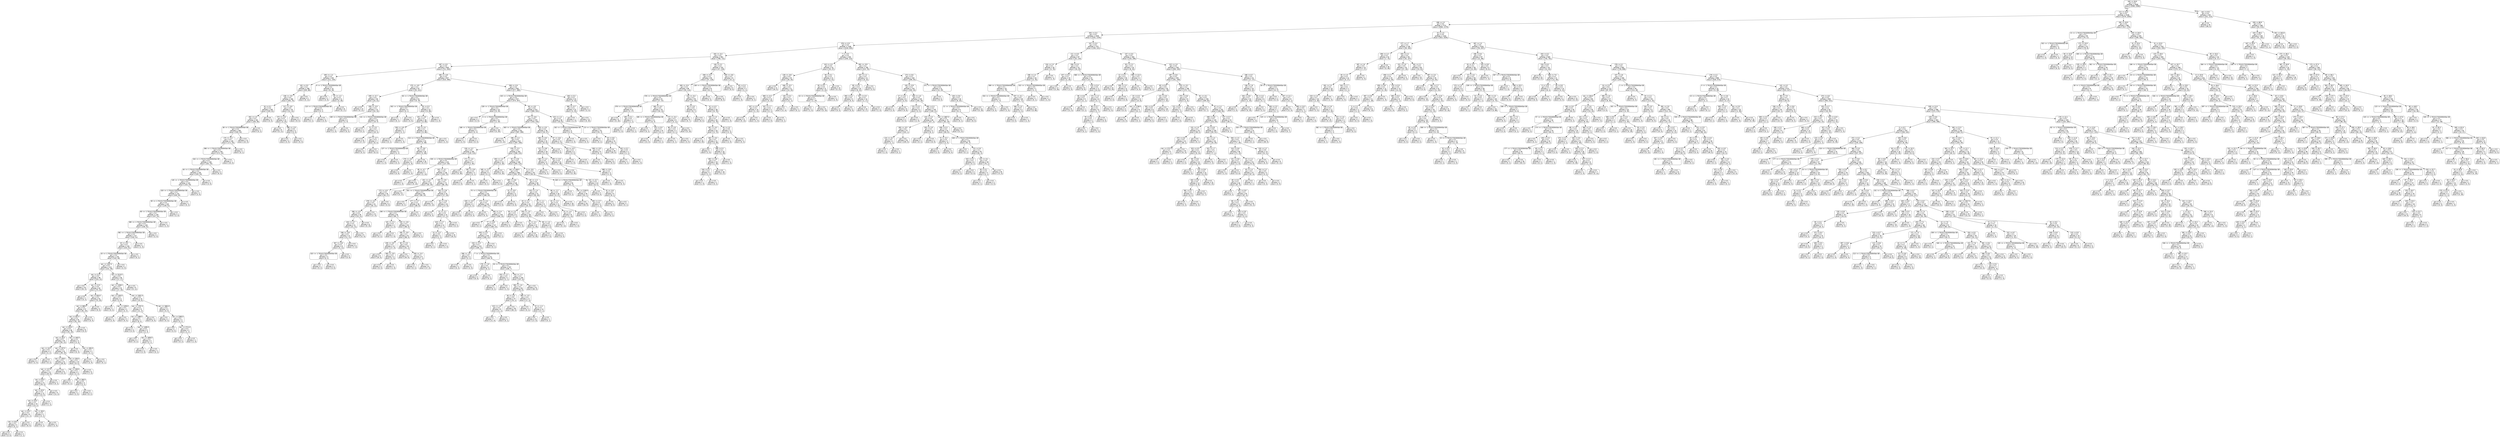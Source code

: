 digraph Tree {
node [shape=box, style="rounded", color="black", fontname=helvetica] ;
edge [fontname=helvetica] ;
0 [label="340 <= 34.6\ngini = 0.5\nsamples = 3308\nvalue = [2580, 2568]"] ;
1 [label="112 <= 15.6\ngini = 0.5\nsamples = 3106\nvalue = [2479, 2355]"] ;
0 -> 1 [labeldistance=2.5, labelangle=45, headlabel="True"] ;
2 [label="198 <= 1.5\ngini = 0.5\nsamples = 2721\nvalue = [2062, 2179]"] ;
1 -> 2 ;
3 [label="354 <= 0.4\ngini = 0.5\nsamples = 1559\nvalue = [1252, 1150]"] ;
2 -> 3 ;
4 [label="278 <= -0.3\ngini = 0.5\nsamples = 1189\nvalue = [1016, 835]"] ;
3 -> 4 ;
5 [label="164 <= -0.4\ngini = 0.5\nsamples = 951\nvalue = [768, 712]"] ;
4 -> 5 ;
6 [label="287 <= -6.1\ngini = 0.5\nsamples = 849\nvalue = [721, 594]"] ;
5 -> 6 ;
7 [label="305 <= -1.4\ngini = 0.4\nsamples = 202\nvalue = [211, 104]"] ;
6 -> 7 ;
8 [label="102 <= 0.0\ngini = 0.4\nsamples = 188\nvalue = [205, 86]"] ;
7 -> 8 ;
9 [label="138 <= -3.9\ngini = 0.4\nsamples = 183\nvalue = [205, 75]"] ;
8 -> 9 ;
10 [label="16 <= 0.1\ngini = 0.4\nsamples = 165\nvalue = [193, 61]"] ;
9 -> 10 ;
11 [label="352 <= 1.5\ngini = 0.3\nsamples = 161\nvalue = [193, 56]"] ;
10 -> 11 ;
12 [label="38 <= -1.7014117331926443e+38\ngini = 0.3\nsamples = 160\nvalue = [193, 54]"] ;
11 -> 12 ;
13 [label="175 <= -5.4\ngini = 0.4\nsamples = 146\nvalue = [171, 54]"] ;
12 -> 13 ;
14 [label="396 <= -1.7014117331926443e+38\ngini = 0.4\nsamples = 145\nvalue = [171, 53]"] ;
13 -> 14 ;
15 [label="344 <= -1.7014117331926443e+38\ngini = 0.4\nsamples = 138\nvalue = [161, 53]"] ;
14 -> 15 ;
16 [label="64 <= -1.7014117331926443e+38\ngini = 0.4\nsamples = 135\nvalue = [155, 53]"] ;
15 -> 16 ;
17 [label="140 <= -1.7014117331926443e+38\ngini = 0.4\nsamples = 133\nvalue = [152, 53]"] ;
16 -> 17 ;
18 [label="320 <= -1.7014117331926443e+38\ngini = 0.4\nsamples = 131\nvalue = [149, 53]"] ;
17 -> 18 ;
19 [label="39 <= -1.7014117331926443e+38\ngini = 0.4\nsamples = 130\nvalue = [149, 51]"] ;
18 -> 19 ;
20 [label="60 <= -1.7014117331926443e+38\ngini = 0.4\nsamples = 129\nvalue = [147, 51]"] ;
19 -> 20 ;
21 [label="385 <= -1.7014117331926443e+38\ngini = 0.4\nsamples = 128\nvalue = [146, 51]"] ;
20 -> 21 ;
22 [label="382 <= -1.7014117331926443e+38\ngini = 0.4\nsamples = 127\nvalue = [144, 51]"] ;
21 -> 22 ;
23 [label="20 <= -0.5\ngini = 0.4\nsamples = 126\nvalue = [143, 51]"] ;
22 -> 23 ;
24 [label="20 <= -1.7014117331926443e+38\ngini = 0.4\nsamples = 125\nvalue = [143, 49]"] ;
23 -> 24 ;
25 [label="rain <= 1167.0\ngini = 0.4\nsamples = 124\nvalue = [141, 49]"] ;
24 -> 25 ;
26 [label="rain <= 11.5\ngini = 0.3\nsamples = 96\nvalue = [124, 22]"] ;
25 -> 26 ;
27 [label="gini = 0.0\nsamples = 34\nvalue = [54, 0]"] ;
26 -> 27 ;
28 [label="rain <= 12.5\ngini = 0.4\nsamples = 62\nvalue = [70, 22]"] ;
26 -> 28 ;
29 [label="gini = 0.0\nsamples = 1\nvalue = [0, 2]"] ;
28 -> 29 ;
30 [label="rain <= 824.0\ngini = 0.3\nsamples = 61\nvalue = [70, 20]"] ;
28 -> 30 ;
31 [label="rain <= 685.0\ngini = 0.4\nsamples = 57\nvalue = [61, 20]"] ;
30 -> 31 ;
32 [label="rain <= 507.5\ngini = 0.3\nsamples = 54\nvalue = [61, 16]"] ;
31 -> 32 ;
33 [label="rain <= 410.5\ngini = 0.4\nsamples = 48\nvalue = [52, 16]"] ;
32 -> 33 ;
34 [label="rain <= 16.0\ngini = 0.3\nsamples = 44\nvalue = [50, 12]"] ;
33 -> 34 ;
35 [label="rain <= 14.0\ngini = 0.5\nsamples = 3\nvalue = [2, 2]"] ;
34 -> 35 ;
36 [label="gini = 0.0\nsamples = 2\nvalue = [2, 0]"] ;
35 -> 36 ;
37 [label="gini = 0.0\nsamples = 1\nvalue = [0, 2]"] ;
35 -> 37 ;
38 [label="rain <= 237.5\ngini = 0.3\nsamples = 41\nvalue = [48, 10]"] ;
34 -> 38 ;
39 [label="rain <= 139.0\ngini = 0.2\nsamples = 31\nvalue = [39, 6]"] ;
38 -> 39 ;
40 [label="rain <= 117.5\ngini = 0.3\nsamples = 23\nvalue = [26, 6]"] ;
39 -> 40 ;
41 [label="rain <= 50.5\ngini = 0.2\nsamples = 21\nvalue = [26, 4]"] ;
40 -> 41 ;
42 [label="rain <= 43.0\ngini = 0.3\nsamples = 12\nvalue = [14, 4]"] ;
41 -> 42 ;
43 [label="rain <= 34.5\ngini = 0.2\nsamples = 10\nvalue = [13, 2]"] ;
42 -> 43 ;
44 [label="rain <= 22.5\ngini = 0.2\nsamples = 8\nvalue = [11, 1]"] ;
43 -> 44 ;
45 [label="rain <= 20.5\ngini = 0.3\nsamples = 4\nvalue = [5, 1]"] ;
44 -> 45 ;
46 [label="gini = 0.0\nsamples = 2\nvalue = [3, 0]"] ;
45 -> 46 ;
47 [label="gini = 0.4\nsamples = 2\nvalue = [2, 1]"] ;
45 -> 47 ;
48 [label="gini = 0.0\nsamples = 4\nvalue = [6, 0]"] ;
44 -> 48 ;
49 [label="rain <= 38.5\ngini = 0.4\nsamples = 2\nvalue = [2, 1]"] ;
43 -> 49 ;
50 [label="gini = 0.0\nsamples = 1\nvalue = [0, 1]"] ;
49 -> 50 ;
51 [label="gini = 0.0\nsamples = 1\nvalue = [2, 0]"] ;
49 -> 51 ;
52 [label="gini = 0.4\nsamples = 2\nvalue = [1, 2]"] ;
42 -> 52 ;
53 [label="gini = 0.0\nsamples = 9\nvalue = [12, 0]"] ;
41 -> 53 ;
54 [label="gini = 0.0\nsamples = 2\nvalue = [0, 2]"] ;
40 -> 54 ;
55 [label="gini = 0.0\nsamples = 8\nvalue = [13, 0]"] ;
39 -> 55 ;
56 [label="rain <= 326.0\ngini = 0.4\nsamples = 10\nvalue = [9, 4]"] ;
38 -> 56 ;
57 [label="rain <= 249.5\ngini = 0.4\nsamples = 5\nvalue = [2, 4]"] ;
56 -> 57 ;
58 [label="gini = 0.0\nsamples = 1\nvalue = [0, 2]"] ;
57 -> 58 ;
59 [label="rain <= 295.5\ngini = 0.5\nsamples = 4\nvalue = [2, 2]"] ;
57 -> 59 ;
60 [label="gini = 0.0\nsamples = 2\nvalue = [2, 0]"] ;
59 -> 60 ;
61 [label="gini = 0.0\nsamples = 2\nvalue = [0, 2]"] ;
59 -> 61 ;
62 [label="gini = 0.0\nsamples = 5\nvalue = [7, 0]"] ;
56 -> 62 ;
63 [label="rain <= 440.0\ngini = 0.4\nsamples = 4\nvalue = [2, 4]"] ;
33 -> 63 ;
64 [label="gini = 0.0\nsamples = 1\nvalue = [0, 3]"] ;
63 -> 64 ;
65 [label="rain <= 494.0\ngini = 0.4\nsamples = 3\nvalue = [2, 1]"] ;
63 -> 65 ;
66 [label="gini = 0.0\nsamples = 2\nvalue = [2, 0]"] ;
65 -> 66 ;
67 [label="gini = 0.0\nsamples = 1\nvalue = [0, 1]"] ;
65 -> 67 ;
68 [label="gini = 0.0\nsamples = 6\nvalue = [9, 0]"] ;
32 -> 68 ;
69 [label="gini = 0.0\nsamples = 3\nvalue = [0, 4]"] ;
31 -> 69 ;
70 [label="gini = 0.0\nsamples = 4\nvalue = [9, 0]"] ;
30 -> 70 ;
71 [label="rain <= 3110.5\ngini = 0.5\nsamples = 28\nvalue = [17, 27]"] ;
25 -> 71 ;
72 [label="rain <= 1338.5\ngini = 0.5\nsamples = 19\nvalue = [17, 16]"] ;
71 -> 72 ;
73 [label="rain <= 1183.5\ngini = 0.3\nsamples = 5\nvalue = [2, 8]"] ;
72 -> 73 ;
74 [label="gini = 0.0\nsamples = 1\nvalue = [0, 4]"] ;
73 -> 74 ;
75 [label="rain <= 1209.0\ngini = 0.4\nsamples = 4\nvalue = [2, 4]"] ;
73 -> 75 ;
76 [label="gini = 0.0\nsamples = 1\nvalue = [2, 0]"] ;
75 -> 76 ;
77 [label="gini = 0.0\nsamples = 3\nvalue = [0, 4]"] ;
75 -> 77 ;
78 [label="rain <= 1831.0\ngini = 0.5\nsamples = 14\nvalue = [15, 8]"] ;
72 -> 78 ;
79 [label="rain <= 1767.0\ngini = 0.3\nsamples = 9\nvalue = [11, 3]"] ;
78 -> 79 ;
80 [label="rain <= 1388.5\ngini = 0.4\nsamples = 7\nvalue = [6, 3]"] ;
79 -> 80 ;
81 [label="gini = 0.0\nsamples = 2\nvalue = [4, 0]"] ;
80 -> 81 ;
82 [label="rain <= 1495.0\ngini = 0.5\nsamples = 5\nvalue = [2, 3]"] ;
80 -> 82 ;
83 [label="gini = 0.0\nsamples = 2\nvalue = [0, 2]"] ;
82 -> 83 ;
84 [label="rain <= 1656.5\ngini = 0.4\nsamples = 3\nvalue = [2, 1]"] ;
82 -> 84 ;
85 [label="gini = 0.0\nsamples = 2\nvalue = [2, 0]"] ;
84 -> 85 ;
86 [label="gini = 0.0\nsamples = 1\nvalue = [0, 1]"] ;
84 -> 86 ;
87 [label="gini = 0.0\nsamples = 2\nvalue = [5, 0]"] ;
79 -> 87 ;
88 [label="rain <= 1862.0\ngini = 0.5\nsamples = 5\nvalue = [4, 5]"] ;
78 -> 88 ;
89 [label="gini = 0.0\nsamples = 1\nvalue = [0, 3]"] ;
88 -> 89 ;
90 [label="rain <= 2280.0\ngini = 0.4\nsamples = 4\nvalue = [4, 2]"] ;
88 -> 90 ;
91 [label="gini = 0.0\nsamples = 1\nvalue = [3, 0]"] ;
90 -> 91 ;
92 [label="rain <= 2712.0\ngini = 0.4\nsamples = 3\nvalue = [1, 2]"] ;
90 -> 92 ;
93 [label="gini = 0.0\nsamples = 2\nvalue = [0, 2]"] ;
92 -> 93 ;
94 [label="gini = 0.0\nsamples = 1\nvalue = [1, 0]"] ;
92 -> 94 ;
95 [label="gini = 0.0\nsamples = 9\nvalue = [0, 11]"] ;
71 -> 95 ;
96 [label="gini = 0.0\nsamples = 1\nvalue = [2, 0]"] ;
24 -> 96 ;
97 [label="gini = 0.0\nsamples = 1\nvalue = [0, 2]"] ;
23 -> 97 ;
98 [label="gini = 0.0\nsamples = 1\nvalue = [1, 0]"] ;
22 -> 98 ;
99 [label="gini = 0.0\nsamples = 1\nvalue = [2, 0]"] ;
21 -> 99 ;
100 [label="gini = 0.0\nsamples = 1\nvalue = [1, 0]"] ;
20 -> 100 ;
101 [label="gini = 0.0\nsamples = 1\nvalue = [2, 0]"] ;
19 -> 101 ;
102 [label="gini = 0.0\nsamples = 1\nvalue = [0, 2]"] ;
18 -> 102 ;
103 [label="gini = 0.0\nsamples = 2\nvalue = [3, 0]"] ;
17 -> 103 ;
104 [label="gini = 0.0\nsamples = 2\nvalue = [3, 0]"] ;
16 -> 104 ;
105 [label="gini = 0.0\nsamples = 3\nvalue = [6, 0]"] ;
15 -> 105 ;
106 [label="gini = 0.0\nsamples = 7\nvalue = [10, 0]"] ;
14 -> 106 ;
107 [label="gini = 0.0\nsamples = 1\nvalue = [0, 1]"] ;
13 -> 107 ;
108 [label="gini = 0.0\nsamples = 14\nvalue = [22, 0]"] ;
12 -> 108 ;
109 [label="gini = 0.0\nsamples = 1\nvalue = [0, 2]"] ;
11 -> 109 ;
110 [label="gini = 0.0\nsamples = 4\nvalue = [0, 5]"] ;
10 -> 110 ;
111 [label="217 <= -0.9\ngini = 0.5\nsamples = 18\nvalue = [12, 14]"] ;
9 -> 111 ;
112 [label="273 <= -2.6\ngini = 0.3\nsamples = 13\nvalue = [3, 14]"] ;
111 -> 112 ;
113 [label="gini = 0.0\nsamples = 8\nvalue = [0, 11]"] ;
112 -> 113 ;
114 [label="380 <= -2.0\ngini = 0.5\nsamples = 5\nvalue = [3, 3]"] ;
112 -> 114 ;
115 [label="gini = 0.0\nsamples = 3\nvalue = [3, 0]"] ;
114 -> 115 ;
116 [label="gini = 0.0\nsamples = 2\nvalue = [0, 3]"] ;
114 -> 116 ;
117 [label="gini = 0.0\nsamples = 5\nvalue = [9, 0]"] ;
111 -> 117 ;
118 [label="gini = 0.0\nsamples = 5\nvalue = [0, 11]"] ;
8 -> 118 ;
119 [label="6 <= -1.7014117331926443e+38\ngini = 0.4\nsamples = 14\nvalue = [6, 18]"] ;
7 -> 119 ;
120 [label="gini = 0.0\nsamples = 3\nvalue = [3, 0]"] ;
119 -> 120 ;
121 [label="32 <= -1.3\ngini = 0.2\nsamples = 11\nvalue = [3, 18]"] ;
119 -> 121 ;
122 [label="110 <= -1.7014117331926443e+38\ngini = 0.4\nsamples = 3\nvalue = [3, 1]"] ;
121 -> 122 ;
123 [label="gini = 0.0\nsamples = 1\nvalue = [0, 1]"] ;
122 -> 123 ;
124 [label="gini = 0.0\nsamples = 2\nvalue = [3, 0]"] ;
122 -> 124 ;
125 [label="gini = 0.0\nsamples = 8\nvalue = [0, 17]"] ;
121 -> 125 ;
126 [label="382 <= -4.9\ngini = 0.5\nsamples = 647\nvalue = [510, 490]"] ;
6 -> 126 ;
127 [label="275 <= -4.9\ngini = 0.4\nsamples = 87\nvalue = [33, 101]"] ;
126 -> 127 ;
128 [label="209 <= -5.7\ngini = 0.5\nsamples = 36\nvalue = [24, 31]"] ;
127 -> 128 ;
129 [label="gini = 0.0\nsamples = 13\nvalue = [0, 21]"] ;
128 -> 129 ;
130 [label="259 <= -5.9\ngini = 0.4\nsamples = 23\nvalue = [24, 10]"] ;
128 -> 130 ;
131 [label="169 <= -1.7014117331926443e+38\ngini = 0.3\nsamples = 4\nvalue = [1, 5]"] ;
130 -> 131 ;
132 [label="gini = 0.0\nsamples = 1\nvalue = [1, 0]"] ;
131 -> 132 ;
133 [label="gini = 0.0\nsamples = 3\nvalue = [0, 5]"] ;
131 -> 133 ;
134 [label="141 <= -1.7014117331926443e+38\ngini = 0.3\nsamples = 19\nvalue = [23, 5]"] ;
130 -> 134 ;
135 [label="gini = 0.0\nsamples = 2\nvalue = [0, 2]"] ;
134 -> 135 ;
136 [label="72 <= -5.2\ngini = 0.2\nsamples = 17\nvalue = [23, 3]"] ;
134 -> 136 ;
137 [label="gini = 0.0\nsamples = 10\nvalue = [17, 0]"] ;
136 -> 137 ;
138 [label="277 <= -4.7\ngini = 0.4\nsamples = 7\nvalue = [6, 3]"] ;
136 -> 138 ;
139 [label="gini = 0.0\nsamples = 3\nvalue = [0, 3]"] ;
138 -> 139 ;
140 [label="gini = 0.0\nsamples = 4\nvalue = [6, 0]"] ;
138 -> 140 ;
141 [label="36 <= -1.7014117331926443e+38\ngini = 0.2\nsamples = 51\nvalue = [9, 70]"] ;
127 -> 141 ;
142 [label="302 <= -1.7014117331926443e+38\ngini = 0.3\nsamples = 4\nvalue = [4, 1]"] ;
141 -> 142 ;
143 [label="gini = 0.0\nsamples = 1\nvalue = [0, 1]"] ;
142 -> 143 ;
144 [label="gini = 0.0\nsamples = 3\nvalue = [4, 0]"] ;
142 -> 144 ;
145 [label="26 <= 0.3\ngini = 0.1\nsamples = 47\nvalue = [5, 69]"] ;
141 -> 145 ;
146 [label="201 <= -4.9\ngini = 0.1\nsamples = 46\nvalue = [4, 69]"] ;
145 -> 146 ;
147 [label="200 <= -4.9\ngini = 0.5\nsamples = 2\nvalue = [1, 1]"] ;
146 -> 147 ;
148 [label="gini = 0.0\nsamples = 1\nvalue = [0, 1]"] ;
147 -> 148 ;
149 [label="gini = 0.0\nsamples = 1\nvalue = [1, 0]"] ;
147 -> 149 ;
150 [label="140 <= -0.1\ngini = 0.1\nsamples = 44\nvalue = [3, 68]"] ;
146 -> 150 ;
151 [label="214 <= -1.7014117331926443e+38\ngini = 0.1\nsamples = 43\nvalue = [2, 68]"] ;
150 -> 151 ;
152 [label="137 <= -1.7014117331926443e+38\ngini = 0.4\nsamples = 3\nvalue = [1, 2]"] ;
151 -> 152 ;
153 [label="gini = 0.0\nsamples = 1\nvalue = [1, 0]"] ;
152 -> 153 ;
154 [label="gini = 0.0\nsamples = 2\nvalue = [0, 2]"] ;
152 -> 154 ;
155 [label="65 <= -3.8\ngini = 0.0\nsamples = 40\nvalue = [1, 66]"] ;
151 -> 155 ;
156 [label="179 <= -4.0\ngini = 0.2\nsamples = 5\nvalue = [1, 9]"] ;
155 -> 156 ;
157 [label="gini = 0.0\nsamples = 4\nvalue = [0, 9]"] ;
156 -> 157 ;
158 [label="gini = 0.0\nsamples = 1\nvalue = [1, 0]"] ;
156 -> 158 ;
159 [label="gini = 0.0\nsamples = 35\nvalue = [0, 57]"] ;
155 -> 159 ;
160 [label="gini = 0.0\nsamples = 1\nvalue = [1, 0]"] ;
150 -> 160 ;
161 [label="gini = 0.0\nsamples = 1\nvalue = [1, 0]"] ;
145 -> 161 ;
162 [label="338 <= -0.4\ngini = 0.5\nsamples = 560\nvalue = [477, 389]"] ;
126 -> 162 ;
163 [label="103 <= -1.7014117331926443e+38\ngini = 0.5\nsamples = 537\nvalue = [474, 357]"] ;
162 -> 163 ;
164 [label="228 <= -1.7014117331926443e+38\ngini = 0.2\nsamples = 23\nvalue = [5, 33]"] ;
163 -> 164 ;
165 [label="gini = 0.0\nsamples = 2\nvalue = [3, 0]"] ;
164 -> 165 ;
166 [label="4 <= -1.7014117331926443e+38\ngini = 0.1\nsamples = 21\nvalue = [2, 33]"] ;
164 -> 166 ;
167 [label="188 <= -1.7014117331926443e+38\ngini = 0.4\nsamples = 3\nvalue = [2, 4]"] ;
166 -> 167 ;
168 [label="gini = 0.0\nsamples = 1\nvalue = [2, 0]"] ;
167 -> 168 ;
169 [label="gini = 0.0\nsamples = 2\nvalue = [0, 4]"] ;
167 -> 169 ;
170 [label="gini = 0.0\nsamples = 18\nvalue = [0, 29]"] ;
166 -> 170 ;
171 [label="58 <= -0.5\ngini = 0.5\nsamples = 514\nvalue = [469, 324]"] ;
163 -> 171 ;
172 [label="347 <= -0.6\ngini = 0.5\nsamples = 478\nvalue = [416, 316]"] ;
171 -> 172 ;
173 [label="363 <= -1.7014117331926443e+38\ngini = 0.5\nsamples = 432\nvalue = [397, 269]"] ;
172 -> 173 ;
174 [label="gini = 0.0\nsamples = 9\nvalue = [0, 13]"] ;
173 -> 174 ;
175 [label="296 <= -2.2\ngini = 0.5\nsamples = 423\nvalue = [397, 256]"] ;
173 -> 175 ;
176 [label="126 <= -2.2\ngini = 0.5\nsamples = 160\nvalue = [129, 123]"] ;
175 -> 176 ;
177 [label="239 <= -1.7014117331926443e+38\ngini = 0.5\nsamples = 133\nvalue = [127, 83]"] ;
176 -> 177 ;
178 [label="48 <= -4.7\ngini = 0.2\nsamples = 7\nvalue = [1, 10]"] ;
177 -> 178 ;
179 [label="gini = 0.0\nsamples = 1\nvalue = [1, 0]"] ;
178 -> 179 ;
180 [label="gini = 0.0\nsamples = 6\nvalue = [0, 10]"] ;
178 -> 180 ;
181 [label="102 <= -4.1\ngini = 0.5\nsamples = 126\nvalue = [126, 73]"] ;
177 -> 181 ;
182 [label="101 <= -4.1\ngini = 0.5\nsamples = 53\nvalue = [40, 44]"] ;
181 -> 182 ;
183 [label="173 <= -4.0\ngini = 0.5\nsamples = 45\nvalue = [40, 27]"] ;
182 -> 183 ;
184 [label="378 <= -4.4\ngini = 0.5\nsamples = 41\nvalue = [40, 21]"] ;
183 -> 184 ;
185 [label="266 <= -4.5\ngini = 0.5\nsamples = 29\nvalue = [23, 21]"] ;
184 -> 185 ;
186 [label="244 <= -4.7\ngini = 0.4\nsamples = 21\nvalue = [23, 11]"] ;
185 -> 186 ;
187 [label="248 <= -4.8\ngini = 0.5\nsamples = 12\nvalue = [11, 11]"] ;
186 -> 187 ;
188 [label="357 <= -4.8\ngini = 0.4\nsamples = 8\nvalue = [4, 11]"] ;
187 -> 188 ;
189 [label="323 <= -1.7014117331926443e+38\ngini = 0.4\nsamples = 3\nvalue = [4, 2]"] ;
188 -> 189 ;
190 [label="gini = 0.0\nsamples = 1\nvalue = [0, 2]"] ;
189 -> 190 ;
191 [label="gini = 0.0\nsamples = 2\nvalue = [4, 0]"] ;
189 -> 191 ;
192 [label="gini = 0.0\nsamples = 5\nvalue = [0, 9]"] ;
188 -> 192 ;
193 [label="gini = 0.0\nsamples = 4\nvalue = [7, 0]"] ;
187 -> 193 ;
194 [label="gini = 0.0\nsamples = 9\nvalue = [12, 0]"] ;
186 -> 194 ;
195 [label="gini = 0.0\nsamples = 8\nvalue = [0, 10]"] ;
185 -> 195 ;
196 [label="gini = 0.0\nsamples = 12\nvalue = [17, 0]"] ;
184 -> 196 ;
197 [label="gini = 0.0\nsamples = 4\nvalue = [0, 6]"] ;
183 -> 197 ;
198 [label="gini = 0.0\nsamples = 8\nvalue = [0, 17]"] ;
182 -> 198 ;
199 [label="102 <= -2.9\ngini = 0.4\nsamples = 73\nvalue = [86, 29]"] ;
181 -> 199 ;
200 [label="301 <= -1.7014117331926443e+38\ngini = 0.2\nsamples = 48\nvalue = [69, 10]"] ;
199 -> 200 ;
201 [label="gini = 0.0\nsamples = 2\nvalue = [0, 2]"] ;
200 -> 201 ;
202 [label="277 <= -2.7\ngini = 0.2\nsamples = 46\nvalue = [69, 8]"] ;
200 -> 202 ;
203 [label="266 <= -1.7014117331926443e+38\ngini = 0.2\nsamples = 45\nvalue = [69, 7]"] ;
202 -> 203 ;
204 [label="101 <= -3.1\ngini = 0.4\nsamples = 2\nvalue = [1, 2]"] ;
203 -> 204 ;
205 [label="gini = 0.0\nsamples = 1\nvalue = [0, 2]"] ;
204 -> 205 ;
206 [label="gini = 0.0\nsamples = 1\nvalue = [1, 0]"] ;
204 -> 206 ;
207 [label="145 <= -2.8\ngini = 0.1\nsamples = 43\nvalue = [68, 5]"] ;
203 -> 207 ;
208 [label="195 <= -3.9\ngini = 0.1\nsamples = 42\nvalue = [68, 4]"] ;
207 -> 208 ;
209 [label="239 <= -3.9\ngini = 0.3\nsamples = 12\nvalue = [17, 3]"] ;
208 -> 209 ;
210 [label="gini = 0.0\nsamples = 8\nvalue = [16, 0]"] ;
209 -> 210 ;
211 [label="300 <= -3.9\ngini = 0.4\nsamples = 4\nvalue = [1, 3]"] ;
209 -> 211 ;
212 [label="gini = 0.0\nsamples = 3\nvalue = [0, 3]"] ;
211 -> 212 ;
213 [label="gini = 0.0\nsamples = 1\nvalue = [1, 0]"] ;
211 -> 213 ;
214 [label="60 <= -3.3\ngini = 0.0\nsamples = 30\nvalue = [51, 1]"] ;
208 -> 214 ;
215 [label="gini = 0.0\nsamples = 21\nvalue = [34, 0]"] ;
214 -> 215 ;
216 [label="259 <= -3.4\ngini = 0.1\nsamples = 9\nvalue = [17, 1]"] ;
214 -> 216 ;
217 [label="gini = 0.0\nsamples = 1\nvalue = [0, 1]"] ;
216 -> 217 ;
218 [label="gini = 0.0\nsamples = 8\nvalue = [17, 0]"] ;
216 -> 218 ;
219 [label="gini = 0.0\nsamples = 1\nvalue = [0, 1]"] ;
207 -> 219 ;
220 [label="gini = 0.0\nsamples = 1\nvalue = [0, 1]"] ;
202 -> 220 ;
221 [label="234 <= -2.8\ngini = 0.5\nsamples = 25\nvalue = [17, 19]"] ;
199 -> 221 ;
222 [label="gini = 0.0\nsamples = 9\nvalue = [0, 13]"] ;
221 -> 222 ;
223 [label="34 <= -2.8\ngini = 0.4\nsamples = 16\nvalue = [17, 6]"] ;
221 -> 223 ;
224 [label="gini = 0.0\nsamples = 2\nvalue = [0, 3]"] ;
223 -> 224 ;
225 [label="12 <= -2.1\ngini = 0.3\nsamples = 14\nvalue = [17, 3]"] ;
223 -> 225 ;
226 [label="319 <= -2.7\ngini = 0.1\nsamples = 12\nvalue = [17, 1]"] ;
225 -> 226 ;
227 [label="13 <= -2.4\ngini = 0.5\nsamples = 2\nvalue = [1, 1]"] ;
226 -> 227 ;
228 [label="gini = 0.0\nsamples = 1\nvalue = [0, 1]"] ;
227 -> 228 ;
229 [label="gini = 0.0\nsamples = 1\nvalue = [1, 0]"] ;
227 -> 229 ;
230 [label="gini = 0.0\nsamples = 10\nvalue = [16, 0]"] ;
226 -> 230 ;
231 [label="gini = 0.0\nsamples = 2\nvalue = [0, 2]"] ;
225 -> 231 ;
232 [label="171 <= -1.0\ngini = 0.1\nsamples = 27\nvalue = [2, 40]"] ;
176 -> 232 ;
233 [label="gini = 0.0\nsamples = 24\nvalue = [0, 39]"] ;
232 -> 233 ;
234 [label="287 <= -0.9\ngini = 0.4\nsamples = 3\nvalue = [2, 1]"] ;
232 -> 234 ;
235 [label="gini = 0.0\nsamples = 2\nvalue = [2, 0]"] ;
234 -> 235 ;
236 [label="gini = 0.0\nsamples = 1\nvalue = [0, 1]"] ;
234 -> 236 ;
237 [label="376 <= -2.3\ngini = 0.4\nsamples = 263\nvalue = [268, 133]"] ;
175 -> 237 ;
238 [label="350 <= -1.5\ngini = 0.3\nsamples = 15\nvalue = [4, 18]"] ;
237 -> 238 ;
239 [label="185 <= -2.3\ngini = 0.4\nsamples = 5\nvalue = [4, 2]"] ;
238 -> 239 ;
240 [label="gini = 0.0\nsamples = 2\nvalue = [0, 2]"] ;
239 -> 240 ;
241 [label="gini = 0.0\nsamples = 3\nvalue = [4, 0]"] ;
239 -> 241 ;
242 [label="gini = 0.0\nsamples = 10\nvalue = [0, 16]"] ;
238 -> 242 ;
243 [label="92 <= -0.8\ngini = 0.4\nsamples = 248\nvalue = [264, 115]"] ;
237 -> 243 ;
244 [label="rain <= 349.5\ngini = 0.5\nsamples = 208\nvalue = [205, 107]"] ;
243 -> 244 ;
245 [label="285 <= -0.8\ngini = 0.2\nsamples = 128\nvalue = [171, 26]"] ;
244 -> 245 ;
246 [label="75 <= -1.7014117331926443e+38\ngini = 0.2\nsamples = 123\nvalue = [168, 20]"] ;
245 -> 246 ;
247 [label="329 <= -2.0\ngini = 0.5\nsamples = 3\nvalue = [2, 3]"] ;
246 -> 247 ;
248 [label="gini = 0.0\nsamples = 1\nvalue = [2, 0]"] ;
247 -> 248 ;
249 [label="gini = 0.0\nsamples = 2\nvalue = [0, 3]"] ;
247 -> 249 ;
250 [label="170 <= -2.4\ngini = 0.2\nsamples = 120\nvalue = [166, 17]"] ;
246 -> 250 ;
251 [label="gini = 0.0\nsamples = 2\nvalue = [0, 3]"] ;
250 -> 251 ;
252 [label="356 <= -2.4\ngini = 0.1\nsamples = 118\nvalue = [166, 14]"] ;
250 -> 252 ;
253 [label="gini = 0.0\nsamples = 1\nvalue = [0, 1]"] ;
252 -> 253 ;
254 [label="77 <= -0.8\ngini = 0.1\nsamples = 117\nvalue = [166, 13]"] ;
252 -> 254 ;
255 [label="303 <= -0.2\ngini = 0.1\nsamples = 116\nvalue = [166, 12]"] ;
254 -> 255 ;
256 [label="216 <= -2.3\ngini = 0.1\nsamples = 115\nvalue = [166, 11]"] ;
255 -> 256 ;
257 [label="296 <= -1.6\ngini = 0.5\nsamples = 4\nvalue = [2, 2]"] ;
256 -> 257 ;
258 [label="gini = 0.0\nsamples = 2\nvalue = [0, 2]"] ;
257 -> 258 ;
259 [label="gini = 0.0\nsamples = 2\nvalue = [2, 0]"] ;
257 -> 259 ;
260 [label="7 <= -1.7014117331926443e+38\ngini = 0.1\nsamples = 111\nvalue = [164, 9]"] ;
256 -> 260 ;
261 [label="178 <= -1.8\ngini = 0.4\nsamples = 4\nvalue = [6, 2]"] ;
260 -> 261 ;
262 [label="gini = 0.0\nsamples = 3\nvalue = [6, 0]"] ;
261 -> 262 ;
263 [label="gini = 0.0\nsamples = 1\nvalue = [0, 2]"] ;
261 -> 263 ;
264 [label="26 <= -1.7014117331926443e+38\ngini = 0.1\nsamples = 107\nvalue = [158, 7]"] ;
260 -> 264 ;
265 [label="253 <= -1.1\ngini = 0.5\nsamples = 2\nvalue = [1, 1]"] ;
264 -> 265 ;
266 [label="gini = 0.0\nsamples = 1\nvalue = [0, 1]"] ;
265 -> 266 ;
267 [label="gini = 0.0\nsamples = 1\nvalue = [1, 0]"] ;
265 -> 267 ;
268 [label="254 <= -1.3\ngini = 0.1\nsamples = 105\nvalue = [157, 6]"] ;
264 -> 268 ;
269 [label="384 <= -1.6\ngini = 0.1\nsamples = 64\nvalue = [93, 6]"] ;
268 -> 269 ;
270 [label="26 <= -2.0\ngini = 0.0\nsamples = 47\nvalue = [76, 1]"] ;
269 -> 270 ;
271 [label="313 <= -1.9\ngini = 0.2\nsamples = 8\nvalue = [11, 1]"] ;
270 -> 271 ;
272 [label="gini = 0.0\nsamples = 7\nvalue = [11, 0]"] ;
271 -> 272 ;
273 [label="gini = 0.0\nsamples = 1\nvalue = [0, 1]"] ;
271 -> 273 ;
274 [label="gini = 0.0\nsamples = 39\nvalue = [65, 0]"] ;
270 -> 274 ;
275 [label="384 <= -1.5\ngini = 0.4\nsamples = 17\nvalue = [17, 5]"] ;
269 -> 275 ;
276 [label="gini = 0.0\nsamples = 3\nvalue = [0, 4]"] ;
275 -> 276 ;
277 [label="15 <= -1.3\ngini = 0.1\nsamples = 14\nvalue = [17, 1]"] ;
275 -> 277 ;
278 [label="gini = 0.0\nsamples = 13\nvalue = [17, 0]"] ;
277 -> 278 ;
279 [label="gini = 0.0\nsamples = 1\nvalue = [0, 1]"] ;
277 -> 279 ;
280 [label="gini = 0.0\nsamples = 41\nvalue = [64, 0]"] ;
268 -> 280 ;
281 [label="gini = 0.0\nsamples = 1\nvalue = [0, 1]"] ;
255 -> 281 ;
282 [label="gini = 0.0\nsamples = 1\nvalue = [0, 1]"] ;
254 -> 282 ;
283 [label="22 <= -0.9\ngini = 0.4\nsamples = 5\nvalue = [3, 6]"] ;
245 -> 283 ;
284 [label="gini = 0.0\nsamples = 2\nvalue = [3, 0]"] ;
283 -> 284 ;
285 [label="gini = 0.0\nsamples = 3\nvalue = [0, 6]"] ;
283 -> 285 ;
286 [label="83 <= -1.3\ngini = 0.4\nsamples = 80\nvalue = [34, 81]"] ;
244 -> 286 ;
287 [label="153 <= -1.4\ngini = 0.5\nsamples = 51\nvalue = [30, 44]"] ;
286 -> 287 ;
288 [label="43 <= -2.1\ngini = 0.4\nsamples = 42\nvalue = [16, 42]"] ;
287 -> 288 ;
289 [label="59 <= -2.4\ngini = 0.3\nsamples = 6\nvalue = [7, 2]"] ;
288 -> 289 ;
290 [label="gini = 0.0\nsamples = 2\nvalue = [0, 2]"] ;
289 -> 290 ;
291 [label="gini = 0.0\nsamples = 4\nvalue = [7, 0]"] ;
289 -> 291 ;
292 [label="204 <= -1.6\ngini = 0.3\nsamples = 36\nvalue = [9, 40]"] ;
288 -> 292 ;
293 [label="12 <= -2.2\ngini = 0.1\nsamples = 27\nvalue = [2, 35]"] ;
292 -> 293 ;
294 [label="gini = 0.0\nsamples = 2\nvalue = [2, 0]"] ;
293 -> 294 ;
295 [label="gini = 0.0\nsamples = 25\nvalue = [0, 35]"] ;
293 -> 295 ;
296 [label="96 <= -1.5\ngini = 0.5\nsamples = 9\nvalue = [7, 5]"] ;
292 -> 296 ;
297 [label="gini = 0.0\nsamples = 4\nvalue = [7, 0]"] ;
296 -> 297 ;
298 [label="gini = 0.0\nsamples = 5\nvalue = [0, 5]"] ;
296 -> 298 ;
299 [label="15 <= -1.1\ngini = 0.2\nsamples = 9\nvalue = [14, 2]"] ;
287 -> 299 ;
300 [label="gini = 0.0\nsamples = 7\nvalue = [14, 0]"] ;
299 -> 300 ;
301 [label="gini = 0.0\nsamples = 2\nvalue = [0, 2]"] ;
299 -> 301 ;
302 [label="98 <= -1.2\ngini = 0.2\nsamples = 29\nvalue = [4, 37]"] ;
286 -> 302 ;
303 [label="34 <= -1.3\ngini = 0.3\nsamples = 11\nvalue = [4, 14]"] ;
302 -> 303 ;
304 [label="22 <= -1.0\ngini = 0.1\nsamples = 8\nvalue = [1, 14]"] ;
303 -> 304 ;
305 [label="gini = 0.0\nsamples = 7\nvalue = [0, 14]"] ;
304 -> 305 ;
306 [label="gini = 0.0\nsamples = 1\nvalue = [1, 0]"] ;
304 -> 306 ;
307 [label="gini = 0.0\nsamples = 3\nvalue = [3, 0]"] ;
303 -> 307 ;
308 [label="gini = 0.0\nsamples = 18\nvalue = [0, 23]"] ;
302 -> 308 ;
309 [label="0 <= -0.6\ngini = 0.2\nsamples = 40\nvalue = [59, 8]"] ;
243 -> 309 ;
310 [label="349 <= -1.7014117331926443e+38\ngini = 0.1\nsamples = 30\nvalue = [51, 3]"] ;
309 -> 310 ;
311 [label="gini = 0.0\nsamples = 1\nvalue = [0, 1]"] ;
310 -> 311 ;
312 [label="rain <= 1100.0\ngini = 0.1\nsamples = 29\nvalue = [51, 2]"] ;
310 -> 312 ;
313 [label="gini = 0.0\nsamples = 26\nvalue = [50, 0]"] ;
312 -> 313 ;
314 [label="394 <= -0.7\ngini = 0.4\nsamples = 3\nvalue = [1, 2]"] ;
312 -> 314 ;
315 [label="gini = 0.0\nsamples = 1\nvalue = [1, 0]"] ;
314 -> 315 ;
316 [label="gini = 0.0\nsamples = 2\nvalue = [0, 2]"] ;
314 -> 316 ;
317 [label="151 <= -0.7\ngini = 0.5\nsamples = 10\nvalue = [8, 5]"] ;
309 -> 317 ;
318 [label="gini = 0.0\nsamples = 4\nvalue = [0, 4]"] ;
317 -> 318 ;
319 [label="32 <= -0.6\ngini = 0.2\nsamples = 6\nvalue = [8, 1]"] ;
317 -> 319 ;
320 [label="gini = 0.0\nsamples = 5\nvalue = [8, 0]"] ;
319 -> 320 ;
321 [label="gini = 0.0\nsamples = 1\nvalue = [0, 1]"] ;
319 -> 321 ;
322 [label="229 <= -0.5\ngini = 0.4\nsamples = 46\nvalue = [19, 47]"] ;
172 -> 322 ;
323 [label="266 <= -0.5\ngini = 0.3\nsamples = 32\nvalue = [8, 41]"] ;
322 -> 323 ;
324 [label="121 <= -0.8\ngini = 0.2\nsamples = 29\nvalue = [5, 41]"] ;
323 -> 324 ;
325 [label="280 <= -1.2\ngini = 0.5\nsamples = 5\nvalue = [4, 3]"] ;
324 -> 325 ;
326 [label="gini = 0.0\nsamples = 3\nvalue = [0, 3]"] ;
325 -> 326 ;
327 [label="gini = 0.0\nsamples = 2\nvalue = [4, 0]"] ;
325 -> 327 ;
328 [label="199 <= -0.5\ngini = 0.0\nsamples = 24\nvalue = [1, 38]"] ;
324 -> 328 ;
329 [label="gini = 0.0\nsamples = 21\nvalue = [0, 35]"] ;
328 -> 329 ;
330 [label="398 <= -0.6\ngini = 0.4\nsamples = 3\nvalue = [1, 3]"] ;
328 -> 330 ;
331 [label="gini = 0.0\nsamples = 1\nvalue = [1, 0]"] ;
330 -> 331 ;
332 [label="gini = 0.0\nsamples = 2\nvalue = [0, 3]"] ;
330 -> 332 ;
333 [label="gini = 0.0\nsamples = 3\nvalue = [3, 0]"] ;
323 -> 333 ;
334 [label="67 <= -0.6\ngini = 0.5\nsamples = 14\nvalue = [11, 6]"] ;
322 -> 334 ;
335 [label="333 <= -0.5\ngini = 0.4\nsamples = 5\nvalue = [2, 5]"] ;
334 -> 335 ;
336 [label="gini = 0.0\nsamples = 2\nvalue = [2, 0]"] ;
335 -> 336 ;
337 [label="gini = 0.0\nsamples = 3\nvalue = [0, 5]"] ;
335 -> 337 ;
338 [label="306 <= -0.5\ngini = 0.2\nsamples = 9\nvalue = [9, 1]"] ;
334 -> 338 ;
339 [label="gini = 0.0\nsamples = 1\nvalue = [0, 1]"] ;
338 -> 339 ;
340 [label="gini = 0.0\nsamples = 8\nvalue = [9, 0]"] ;
338 -> 340 ;
341 [label="215 <= -1.2\ngini = 0.2\nsamples = 36\nvalue = [53, 8]"] ;
171 -> 341 ;
342 [label="192 <= -1.7014117331926443e+38\ngini = 0.4\nsamples = 4\nvalue = [2, 5]"] ;
341 -> 342 ;
343 [label="gini = 0.0\nsamples = 1\nvalue = [2, 0]"] ;
342 -> 343 ;
344 [label="gini = 0.0\nsamples = 3\nvalue = [0, 5]"] ;
342 -> 344 ;
345 [label="23 <= -1.7014117331926443e+38\ngini = 0.1\nsamples = 32\nvalue = [51, 3]"] ;
341 -> 345 ;
346 [label="gini = 0.0\nsamples = 1\nvalue = [0, 2]"] ;
345 -> 346 ;
347 [label="18 <= 0.8\ngini = 0.0\nsamples = 31\nvalue = [51, 1]"] ;
345 -> 347 ;
348 [label="gini = 0.0\nsamples = 29\nvalue = [50, 0]"] ;
347 -> 348 ;
349 [label="342 <= 0.1\ngini = 0.5\nsamples = 2\nvalue = [1, 1]"] ;
347 -> 349 ;
350 [label="gini = 0.0\nsamples = 1\nvalue = [0, 1]"] ;
349 -> 350 ;
351 [label="gini = 0.0\nsamples = 1\nvalue = [1, 0]"] ;
349 -> 351 ;
352 [label="246 <= 0.3\ngini = 0.2\nsamples = 23\nvalue = [3, 32]"] ;
162 -> 352 ;
353 [label="390 <= -0.7\ngini = 0.1\nsamples = 22\nvalue = [1, 32]"] ;
352 -> 353 ;
354 [label="gini = 0.0\nsamples = 1\nvalue = [1, 0]"] ;
353 -> 354 ;
355 [label="gini = 0.0\nsamples = 21\nvalue = [0, 32]"] ;
353 -> 355 ;
356 [label="gini = 0.0\nsamples = 1\nvalue = [2, 0]"] ;
352 -> 356 ;
357 [label="140 <= 3.2\ngini = 0.4\nsamples = 102\nvalue = [47, 118]"] ;
5 -> 357 ;
358 [label="258 <= -0.2\ngini = 0.4\nsamples = 94\nvalue = [37, 116]"] ;
357 -> 358 ;
359 [label="300 <= -0.4\ngini = 0.3\nsamples = 86\nvalue = [29, 114]"] ;
358 -> 359 ;
360 [label="376 <= -1.7014117331926443e+38\ngini = 0.5\nsamples = 31\nvalue = [17, 31]"] ;
359 -> 360 ;
361 [label="379 <= -1.7014117331926443e+38\ngini = 0.1\nsamples = 11\nvalue = [1, 17]"] ;
360 -> 361 ;
362 [label="gini = 0.0\nsamples = 9\nvalue = [0, 16]"] ;
361 -> 362 ;
363 [label="265 <= 0.1\ngini = 0.5\nsamples = 2\nvalue = [1, 1]"] ;
361 -> 363 ;
364 [label="gini = 0.0\nsamples = 1\nvalue = [1, 0]"] ;
363 -> 364 ;
365 [label="gini = 0.0\nsamples = 1\nvalue = [0, 1]"] ;
363 -> 365 ;
366 [label="185 <= -0.3\ngini = 0.5\nsamples = 20\nvalue = [16, 14]"] ;
360 -> 366 ;
367 [label="285 <= -1.7014117331926443e+38\ngini = 0.3\nsamples = 11\nvalue = [13, 3]"] ;
366 -> 367 ;
368 [label="gini = 0.0\nsamples = 1\nvalue = [0, 2]"] ;
367 -> 368 ;
369 [label="133 <= 0.0\ngini = 0.1\nsamples = 10\nvalue = [13, 1]"] ;
367 -> 369 ;
370 [label="gini = 0.0\nsamples = 9\nvalue = [13, 0]"] ;
369 -> 370 ;
371 [label="gini = 0.0\nsamples = 1\nvalue = [0, 1]"] ;
369 -> 371 ;
372 [label="172 <= -0.4\ngini = 0.3\nsamples = 9\nvalue = [3, 11]"] ;
366 -> 372 ;
373 [label="86 <= -0.5\ngini = 0.4\nsamples = 3\nvalue = [3, 1]"] ;
372 -> 373 ;
374 [label="gini = 0.0\nsamples = 1\nvalue = [0, 1]"] ;
373 -> 374 ;
375 [label="gini = 0.0\nsamples = 2\nvalue = [3, 0]"] ;
373 -> 375 ;
376 [label="gini = 0.0\nsamples = 6\nvalue = [0, 10]"] ;
372 -> 376 ;
377 [label="142 <= -0.4\ngini = 0.2\nsamples = 55\nvalue = [12, 83]"] ;
359 -> 377 ;
378 [label="65 <= -0.3\ngini = 0.5\nsamples = 9\nvalue = [6, 7]"] ;
377 -> 378 ;
379 [label="gini = 0.0\nsamples = 6\nvalue = [0, 7]"] ;
378 -> 379 ;
380 [label="gini = 0.0\nsamples = 3\nvalue = [6, 0]"] ;
378 -> 380 ;
381 [label="41 <= 4.3\ngini = 0.1\nsamples = 46\nvalue = [6, 76]"] ;
377 -> 381 ;
382 [label="326 <= 1.5\ngini = 0.1\nsamples = 45\nvalue = [5, 76]"] ;
381 -> 382 ;
383 [label="287 <= -0.3\ngini = 0.1\nsamples = 43\nvalue = [3, 73]"] ;
382 -> 383 ;
384 [label="gini = 0.0\nsamples = 22\nvalue = [0, 44]"] ;
383 -> 384 ;
385 [label="182 <= -0.3\ngini = 0.2\nsamples = 21\nvalue = [3, 29]"] ;
383 -> 385 ;
386 [label="gini = 0.0\nsamples = 1\nvalue = [1, 0]"] ;
385 -> 386 ;
387 [label="296 <= 0.1\ngini = 0.1\nsamples = 20\nvalue = [2, 29]"] ;
385 -> 387 ;
388 [label="392 <= -0.8\ngini = 0.1\nsamples = 19\nvalue = [1, 29]"] ;
387 -> 388 ;
389 [label="244 <= 0.1\ngini = 0.4\nsamples = 3\nvalue = [1, 2]"] ;
388 -> 389 ;
390 [label="gini = 0.0\nsamples = 1\nvalue = [1, 0]"] ;
389 -> 390 ;
391 [label="gini = 0.0\nsamples = 2\nvalue = [0, 2]"] ;
389 -> 391 ;
392 [label="gini = 0.0\nsamples = 16\nvalue = [0, 27]"] ;
388 -> 392 ;
393 [label="gini = 0.0\nsamples = 1\nvalue = [1, 0]"] ;
387 -> 393 ;
394 [label="64 <= 2.0\ngini = 0.5\nsamples = 2\nvalue = [2, 3]"] ;
382 -> 394 ;
395 [label="gini = 0.0\nsamples = 1\nvalue = [2, 0]"] ;
394 -> 395 ;
396 [label="gini = 0.0\nsamples = 1\nvalue = [0, 3]"] ;
394 -> 396 ;
397 [label="gini = 0.0\nsamples = 1\nvalue = [1, 0]"] ;
381 -> 397 ;
398 [label="138 <= -1.7014117331926443e+38\ngini = 0.3\nsamples = 8\nvalue = [8, 2]"] ;
358 -> 398 ;
399 [label="gini = 0.0\nsamples = 2\nvalue = [0, 2]"] ;
398 -> 399 ;
400 [label="gini = 0.0\nsamples = 6\nvalue = [8, 0]"] ;
398 -> 400 ;
401 [label="195 <= -0.8\ngini = 0.3\nsamples = 8\nvalue = [10, 2]"] ;
357 -> 401 ;
402 [label="gini = 0.0\nsamples = 5\nvalue = [9, 0]"] ;
401 -> 402 ;
403 [label="83 <= 5.2\ngini = 0.4\nsamples = 3\nvalue = [1, 2]"] ;
401 -> 403 ;
404 [label="gini = 0.0\nsamples = 1\nvalue = [1, 0]"] ;
403 -> 404 ;
405 [label="gini = 0.0\nsamples = 2\nvalue = [0, 2]"] ;
403 -> 405 ;
406 [label="7 <= -0.3\ngini = 0.4\nsamples = 238\nvalue = [248, 123]"] ;
4 -> 406 ;
407 [label="143 <= -0.1\ngini = 0.5\nsamples = 53\nvalue = [33, 47]"] ;
406 -> 407 ;
408 [label="128 <= -0.8\ngini = 0.5\nsamples = 32\nvalue = [30, 16]"] ;
407 -> 408 ;
409 [label="gini = 0.0\nsamples = 11\nvalue = [16, 0]"] ;
408 -> 409 ;
410 [label="346 <= -0.3\ngini = 0.5\nsamples = 21\nvalue = [14, 16]"] ;
408 -> 410 ;
411 [label="369 <= -0.3\ngini = 0.3\nsamples = 13\nvalue = [3, 15]"] ;
410 -> 411 ;
412 [label="207 <= -0.1\ngini = 0.1\nsamples = 10\nvalue = [1, 14]"] ;
411 -> 412 ;
413 [label="gini = 0.0\nsamples = 9\nvalue = [0, 14]"] ;
412 -> 413 ;
414 [label="gini = 0.0\nsamples = 1\nvalue = [1, 0]"] ;
412 -> 414 ;
415 [label="337 <= 1.7\ngini = 0.4\nsamples = 3\nvalue = [2, 1]"] ;
411 -> 415 ;
416 [label="gini = 0.0\nsamples = 2\nvalue = [2, 0]"] ;
415 -> 416 ;
417 [label="gini = 0.0\nsamples = 1\nvalue = [0, 1]"] ;
415 -> 417 ;
418 [label="145 <= 0.3\ngini = 0.2\nsamples = 8\nvalue = [11, 1]"] ;
410 -> 418 ;
419 [label="gini = 0.0\nsamples = 7\nvalue = [11, 0]"] ;
418 -> 419 ;
420 [label="gini = 0.0\nsamples = 1\nvalue = [0, 1]"] ;
418 -> 420 ;
421 [label="58 <= 0.1\ngini = 0.2\nsamples = 21\nvalue = [3, 31]"] ;
407 -> 421 ;
422 [label="50 <= 0.1\ngini = 0.4\nsamples = 9\nvalue = [3, 10]"] ;
421 -> 422 ;
423 [label="24 <= -1.7014117331926443e+38\ngini = 0.2\nsamples = 7\nvalue = [1, 10]"] ;
422 -> 423 ;
424 [label="gini = 0.0\nsamples = 1\nvalue = [1, 0]"] ;
423 -> 424 ;
425 [label="gini = 0.0\nsamples = 6\nvalue = [0, 10]"] ;
423 -> 425 ;
426 [label="gini = 0.0\nsamples = 2\nvalue = [2, 0]"] ;
422 -> 426 ;
427 [label="gini = 0.0\nsamples = 12\nvalue = [0, 21]"] ;
421 -> 427 ;
428 [label="282 <= -0.9\ngini = 0.4\nsamples = 185\nvalue = [215, 76]"] ;
406 -> 428 ;
429 [label="167 <= 1.2\ngini = 0.4\nsamples = 21\nvalue = [9, 22]"] ;
428 -> 429 ;
430 [label="95 <= 0.3\ngini = 0.3\nsamples = 19\nvalue = [6, 22]"] ;
429 -> 430 ;
431 [label="393 <= 0.1\ngini = 0.5\nsamples = 5\nvalue = [5, 5]"] ;
430 -> 431 ;
432 [label="gini = 0.0\nsamples = 3\nvalue = [0, 5]"] ;
431 -> 432 ;
433 [label="gini = 0.0\nsamples = 2\nvalue = [5, 0]"] ;
431 -> 433 ;
434 [label="357 <= 2.5\ngini = 0.1\nsamples = 14\nvalue = [1, 17]"] ;
430 -> 434 ;
435 [label="gini = 0.0\nsamples = 13\nvalue = [0, 17]"] ;
434 -> 435 ;
436 [label="gini = 0.0\nsamples = 1\nvalue = [1, 0]"] ;
434 -> 436 ;
437 [label="gini = 0.0\nsamples = 2\nvalue = [3, 0]"] ;
429 -> 437 ;
438 [label="174 <= 0.6\ngini = 0.3\nsamples = 164\nvalue = [206, 54]"] ;
428 -> 438 ;
439 [label="155 <= -0.9\ngini = 0.3\nsamples = 143\nvalue = [194, 34]"] ;
438 -> 439 ;
440 [label="17 <= -0.2\ngini = 0.3\nsamples = 8\nvalue = [2, 8]"] ;
439 -> 440 ;
441 [label="gini = 0.0\nsamples = 2\nvalue = [2, 0]"] ;
440 -> 441 ;
442 [label="gini = 0.0\nsamples = 6\nvalue = [0, 8]"] ;
440 -> 442 ;
443 [label="166 <= -1.0\ngini = 0.2\nsamples = 135\nvalue = [192, 26]"] ;
439 -> 443 ;
444 [label="170 <= 0.2\ngini = 0.4\nsamples = 5\nvalue = [2, 5]"] ;
443 -> 444 ;
445 [label="gini = 0.0\nsamples = 3\nvalue = [0, 5]"] ;
444 -> 445 ;
446 [label="gini = 0.0\nsamples = 2\nvalue = [2, 0]"] ;
444 -> 446 ;
447 [label="390 <= 0.1\ngini = 0.2\nsamples = 130\nvalue = [190, 21]"] ;
443 -> 447 ;
448 [label="144 <= 1.0\ngini = 0.0\nsamples = 60\nvalue = [107, 2]"] ;
447 -> 448 ;
449 [label="283 <= -0.5\ngini = 0.0\nsamples = 57\nvalue = [101, 1]"] ;
448 -> 449 ;
450 [label="124 <= -0.1\ngini = 0.5\nsamples = 2\nvalue = [1, 1]"] ;
449 -> 450 ;
451 [label="gini = 0.0\nsamples = 1\nvalue = [1, 0]"] ;
450 -> 451 ;
452 [label="gini = 0.0\nsamples = 1\nvalue = [0, 1]"] ;
450 -> 452 ;
453 [label="gini = 0.0\nsamples = 55\nvalue = [100, 0]"] ;
449 -> 453 ;
454 [label="202 <= 1.8\ngini = 0.2\nsamples = 3\nvalue = [6, 1]"] ;
448 -> 454 ;
455 [label="gini = 0.0\nsamples = 1\nvalue = [0, 1]"] ;
454 -> 455 ;
456 [label="gini = 0.0\nsamples = 2\nvalue = [6, 0]"] ;
454 -> 456 ;
457 [label="rain <= 1807.5\ngini = 0.3\nsamples = 70\nvalue = [83, 19]"] ;
447 -> 457 ;
458 [label="336 <= 0.1\ngini = 0.2\nsamples = 61\nvalue = [83, 8]"] ;
457 -> 458 ;
459 [label="74 <= -0.2\ngini = 0.4\nsamples = 5\nvalue = [2, 4]"] ;
458 -> 459 ;
460 [label="gini = 0.0\nsamples = 2\nvalue = [2, 0]"] ;
459 -> 460 ;
461 [label="gini = 0.0\nsamples = 3\nvalue = [0, 4]"] ;
459 -> 461 ;
462 [label="328 <= -1.7014117331926443e+38\ngini = 0.1\nsamples = 56\nvalue = [81, 4]"] ;
458 -> 462 ;
463 [label="gini = 0.0\nsamples = 1\nvalue = [0, 1]"] ;
462 -> 463 ;
464 [label="174 <= 0.0\ngini = 0.1\nsamples = 55\nvalue = [81, 3]"] ;
462 -> 464 ;
465 [label="315 <= 0.1\ngini = 0.4\nsamples = 6\nvalue = [5, 2]"] ;
464 -> 465 ;
466 [label="gini = 0.0\nsamples = 2\nvalue = [0, 2]"] ;
465 -> 466 ;
467 [label="gini = 0.0\nsamples = 4\nvalue = [5, 0]"] ;
465 -> 467 ;
468 [label="141 <= -0.1\ngini = 0.0\nsamples = 49\nvalue = [76, 1]"] ;
464 -> 468 ;
469 [label="28 <= 0.1\ngini = 0.3\nsamples = 4\nvalue = [4, 1]"] ;
468 -> 469 ;
470 [label="gini = 0.0\nsamples = 1\nvalue = [0, 1]"] ;
469 -> 470 ;
471 [label="gini = 0.0\nsamples = 3\nvalue = [4, 0]"] ;
469 -> 471 ;
472 [label="gini = 0.0\nsamples = 45\nvalue = [72, 0]"] ;
468 -> 472 ;
473 [label="gini = 0.0\nsamples = 9\nvalue = [0, 11]"] ;
457 -> 473 ;
474 [label="371 <= -1.7014117331926443e+38\ngini = 0.5\nsamples = 21\nvalue = [12, 20]"] ;
438 -> 474 ;
475 [label="gini = 0.0\nsamples = 3\nvalue = [6, 0]"] ;
474 -> 475 ;
476 [label="128 <= 0.6\ngini = 0.4\nsamples = 18\nvalue = [6, 20]"] ;
474 -> 476 ;
477 [label="21 <= -1.7014117331926443e+38\ngini = 0.2\nsamples = 6\nvalue = [6, 1]"] ;
476 -> 477 ;
478 [label="gini = 0.0\nsamples = 1\nvalue = [0, 1]"] ;
477 -> 478 ;
479 [label="gini = 0.0\nsamples = 5\nvalue = [6, 0]"] ;
477 -> 479 ;
480 [label="gini = 0.0\nsamples = 12\nvalue = [0, 19]"] ;
476 -> 480 ;
481 [label="247 <= 0.4\ngini = 0.5\nsamples = 370\nvalue = [236, 315]"] ;
3 -> 481 ;
482 [label="111 <= 0.0\ngini = 0.3\nsamples = 87\nvalue = [20, 116]"] ;
481 -> 482 ;
483 [label="134 <= 1.5\ngini = 0.1\nsamples = 45\nvalue = [4, 76]"] ;
482 -> 483 ;
484 [label="196 <= 1.4\ngini = 0.1\nsamples = 44\nvalue = [3, 76]"] ;
483 -> 484 ;
485 [label="399 <= -1.7014117331926443e+38\ngini = 0.1\nsamples = 42\nvalue = [2, 75]"] ;
484 -> 485 ;
486 [label="254 <= -1.7014117331926443e+38\ngini = 0.3\nsamples = 4\nvalue = [1, 4]"] ;
485 -> 486 ;
487 [label="gini = 0.0\nsamples = 3\nvalue = [0, 4]"] ;
486 -> 487 ;
488 [label="gini = 0.0\nsamples = 1\nvalue = [1, 0]"] ;
486 -> 488 ;
489 [label="337 <= -0.1\ngini = 0.0\nsamples = 38\nvalue = [1, 71]"] ;
485 -> 489 ;
490 [label="346 <= 1.0\ngini = 0.3\nsamples = 4\nvalue = [1, 5]"] ;
489 -> 490 ;
491 [label="gini = 0.0\nsamples = 3\nvalue = [0, 5]"] ;
490 -> 491 ;
492 [label="gini = 0.0\nsamples = 1\nvalue = [1, 0]"] ;
490 -> 492 ;
493 [label="gini = 0.0\nsamples = 34\nvalue = [0, 66]"] ;
489 -> 493 ;
494 [label="152 <= -1.7014117331926443e+38\ngini = 0.5\nsamples = 2\nvalue = [1, 1]"] ;
484 -> 494 ;
495 [label="gini = 0.0\nsamples = 1\nvalue = [0, 1]"] ;
494 -> 495 ;
496 [label="gini = 0.0\nsamples = 1\nvalue = [1, 0]"] ;
494 -> 496 ;
497 [label="gini = 0.0\nsamples = 1\nvalue = [1, 0]"] ;
483 -> 497 ;
498 [label="256 <= 0.3\ngini = 0.4\nsamples = 42\nvalue = [16, 40]"] ;
482 -> 498 ;
499 [label="237 <= 0.4\ngini = 0.1\nsamples = 19\nvalue = [2, 26]"] ;
498 -> 499 ;
500 [label="gini = 0.0\nsamples = 17\nvalue = [0, 26]"] ;
499 -> 500 ;
501 [label="gini = 0.0\nsamples = 2\nvalue = [2, 0]"] ;
499 -> 501 ;
502 [label="368 <= -1.7014117331926443e+38\ngini = 0.5\nsamples = 23\nvalue = [14, 14]"] ;
498 -> 502 ;
503 [label="gini = 0.0\nsamples = 6\nvalue = [0, 6]"] ;
502 -> 503 ;
504 [label="116 <= 0.4\ngini = 0.5\nsamples = 17\nvalue = [14, 8]"] ;
502 -> 504 ;
505 [label="96 <= 0.6\ngini = 0.2\nsamples = 9\nvalue = [11, 1]"] ;
504 -> 505 ;
506 [label="gini = 0.0\nsamples = 8\nvalue = [11, 0]"] ;
505 -> 506 ;
507 [label="gini = 0.0\nsamples = 1\nvalue = [0, 1]"] ;
505 -> 507 ;
508 [label="174 <= 1.2\ngini = 0.4\nsamples = 8\nvalue = [3, 7]"] ;
504 -> 508 ;
509 [label="99 <= 0.7\ngini = 0.2\nsamples = 6\nvalue = [1, 7]"] ;
508 -> 509 ;
510 [label="78 <= 0.5\ngini = 0.5\nsamples = 2\nvalue = [1, 1]"] ;
509 -> 510 ;
511 [label="gini = 0.0\nsamples = 1\nvalue = [0, 1]"] ;
510 -> 511 ;
512 [label="gini = 0.0\nsamples = 1\nvalue = [1, 0]"] ;
510 -> 512 ;
513 [label="gini = 0.0\nsamples = 4\nvalue = [0, 6]"] ;
509 -> 513 ;
514 [label="gini = 0.0\nsamples = 2\nvalue = [2, 0]"] ;
508 -> 514 ;
515 [label="147 <= 0.0\ngini = 0.5\nsamples = 283\nvalue = [216, 199]"] ;
481 -> 515 ;
516 [label="321 <= 2.3\ngini = 0.3\nsamples = 34\nvalue = [8, 43]"] ;
515 -> 516 ;
517 [label="12 <= 0.7\ngini = 0.2\nsamples = 30\nvalue = [4, 42]"] ;
516 -> 517 ;
518 [label="gini = 0.0\nsamples = 22\nvalue = [0, 34]"] ;
517 -> 518 ;
519 [label="236 <= 1.0\ngini = 0.4\nsamples = 8\nvalue = [4, 8]"] ;
517 -> 519 ;
520 [label="gini = 0.0\nsamples = 3\nvalue = [4, 0]"] ;
519 -> 520 ;
521 [label="gini = 0.0\nsamples = 5\nvalue = [0, 8]"] ;
519 -> 521 ;
522 [label="399 <= 12.4\ngini = 0.3\nsamples = 4\nvalue = [4, 1]"] ;
516 -> 522 ;
523 [label="gini = 0.0\nsamples = 3\nvalue = [4, 0]"] ;
522 -> 523 ;
524 [label="gini = 0.0\nsamples = 1\nvalue = [0, 1]"] ;
522 -> 524 ;
525 [label="122 <= 1.6\ngini = 0.5\nsamples = 249\nvalue = [208, 156]"] ;
515 -> 525 ;
526 [label="287 <= 0.6\ngini = 0.5\nsamples = 205\nvalue = [191, 109]"] ;
525 -> 526 ;
527 [label="60 <= 0.5\ngini = 0.5\nsamples = 39\nvalue = [21, 38]"] ;
526 -> 527 ;
528 [label="23 <= 0.3\ngini = 0.4\nsamples = 13\nvalue = [14, 6]"] ;
527 -> 528 ;
529 [label="gini = 0.0\nsamples = 4\nvalue = [0, 5]"] ;
528 -> 529 ;
530 [label="rain <= 1738.0\ngini = 0.1\nsamples = 9\nvalue = [14, 1]"] ;
528 -> 530 ;
531 [label="gini = 0.0\nsamples = 8\nvalue = [14, 0]"] ;
530 -> 531 ;
532 [label="gini = 0.0\nsamples = 1\nvalue = [0, 1]"] ;
530 -> 532 ;
533 [label="131 <= 0.5\ngini = 0.3\nsamples = 26\nvalue = [7, 32]"] ;
527 -> 533 ;
534 [label="302 <= 0.4\ngini = 0.5\nsamples = 8\nvalue = [7, 5]"] ;
533 -> 534 ;
535 [label="gini = 0.0\nsamples = 4\nvalue = [0, 5]"] ;
534 -> 535 ;
536 [label="gini = 0.0\nsamples = 4\nvalue = [7, 0]"] ;
534 -> 536 ;
537 [label="gini = 0.0\nsamples = 18\nvalue = [0, 27]"] ;
533 -> 537 ;
538 [label="125 <= -0.2\ngini = 0.4\nsamples = 166\nvalue = [170, 71]"] ;
526 -> 538 ;
539 [label="374 <= 0.6\ngini = 0.2\nsamples = 8\nvalue = [1, 8]"] ;
538 -> 539 ;
540 [label="121 <= 0.5\ngini = 0.5\nsamples = 2\nvalue = [1, 1]"] ;
539 -> 540 ;
541 [label="gini = 0.0\nsamples = 1\nvalue = [1, 0]"] ;
540 -> 541 ;
542 [label="gini = 0.0\nsamples = 1\nvalue = [0, 1]"] ;
540 -> 542 ;
543 [label="gini = 0.0\nsamples = 6\nvalue = [0, 7]"] ;
539 -> 543 ;
544 [label="81 <= -0.1\ngini = 0.4\nsamples = 158\nvalue = [169, 63]"] ;
538 -> 544 ;
545 [label="gini = 0.0\nsamples = 5\nvalue = [0, 7]"] ;
544 -> 545 ;
546 [label="67 <= 1.4\ngini = 0.4\nsamples = 153\nvalue = [169, 56]"] ;
544 -> 546 ;
547 [label="308 <= 0.8\ngini = 0.4\nsamples = 130\nvalue = [131, 54]"] ;
546 -> 547 ;
548 [label="131 <= 1.0\ngini = 0.1\nsamples = 25\nvalue = [38, 2]"] ;
547 -> 548 ;
549 [label="372 <= 0.6\ngini = 0.0\nsamples = 24\nvalue = [38, 1]"] ;
548 -> 549 ;
550 [label="rain <= 2717.5\ngini = 0.2\nsamples = 5\nvalue = [7, 1]"] ;
549 -> 550 ;
551 [label="gini = 0.0\nsamples = 4\nvalue = [7, 0]"] ;
550 -> 551 ;
552 [label="gini = 0.0\nsamples = 1\nvalue = [0, 1]"] ;
550 -> 552 ;
553 [label="gini = 0.0\nsamples = 19\nvalue = [31, 0]"] ;
549 -> 553 ;
554 [label="gini = 0.0\nsamples = 1\nvalue = [0, 1]"] ;
548 -> 554 ;
555 [label="44 <= 0.9\ngini = 0.5\nsamples = 105\nvalue = [93, 52]"] ;
547 -> 555 ;
556 [label="351 <= 1.3\ngini = 0.5\nsamples = 34\nvalue = [16, 26]"] ;
555 -> 556 ;
557 [label="323 <= 0.5\ngini = 0.4\nsamples = 27\nvalue = [9, 24]"] ;
556 -> 557 ;
558 [label="gini = 0.0\nsamples = 3\nvalue = [3, 0]"] ;
557 -> 558 ;
559 [label="86 <= 0.6\ngini = 0.3\nsamples = 24\nvalue = [6, 24]"] ;
557 -> 559 ;
560 [label="gini = 0.0\nsamples = 2\nvalue = [2, 0]"] ;
559 -> 560 ;
561 [label="115 <= 0.8\ngini = 0.2\nsamples = 22\nvalue = [4, 24]"] ;
559 -> 561 ;
562 [label="164 <= 0.9\ngini = 0.4\nsamples = 12\nvalue = [4, 9]"] ;
561 -> 562 ;
563 [label="381 <= 0.7\ngini = 0.4\nsamples = 6\nvalue = [4, 2]"] ;
562 -> 563 ;
564 [label="gini = 0.0\nsamples = 2\nvalue = [0, 2]"] ;
563 -> 564 ;
565 [label="gini = 0.0\nsamples = 4\nvalue = [4, 0]"] ;
563 -> 565 ;
566 [label="gini = 0.0\nsamples = 6\nvalue = [0, 7]"] ;
562 -> 566 ;
567 [label="gini = 0.0\nsamples = 10\nvalue = [0, 15]"] ;
561 -> 567 ;
568 [label="322 <= 1.7\ngini = 0.3\nsamples = 7\nvalue = [7, 2]"] ;
556 -> 568 ;
569 [label="gini = 0.0\nsamples = 6\nvalue = [7, 0]"] ;
568 -> 569 ;
570 [label="gini = 0.0\nsamples = 1\nvalue = [0, 2]"] ;
568 -> 570 ;
571 [label="394 <= 1.5\ngini = 0.4\nsamples = 71\nvalue = [77, 26]"] ;
555 -> 571 ;
572 [label="210 <= 0.8\ngini = 0.3\nsamples = 58\nvalue = [71, 15]"] ;
571 -> 572 ;
573 [label="141 <= 0.8\ngini = 0.2\nsamples = 6\nvalue = [1, 6]"] ;
572 -> 573 ;
574 [label="gini = 0.0\nsamples = 1\nvalue = [1, 0]"] ;
573 -> 574 ;
575 [label="gini = 0.0\nsamples = 5\nvalue = [0, 6]"] ;
573 -> 575 ;
576 [label="44 <= 1.3\ngini = 0.2\nsamples = 52\nvalue = [70, 9]"] ;
572 -> 576 ;
577 [label="35 <= 1.4\ngini = 0.2\nsamples = 47\nvalue = [67, 6]"] ;
576 -> 577 ;
578 [label="49 <= 0.2\ngini = 0.1\nsamples = 46\nvalue = [67, 5]"] ;
577 -> 578 ;
579 [label="gini = 0.0\nsamples = 1\nvalue = [0, 1]"] ;
578 -> 579 ;
580 [label="257 <= 0.9\ngini = 0.1\nsamples = 45\nvalue = [67, 4]"] ;
578 -> 580 ;
581 [label="86 <= 1.0\ngini = 0.3\nsamples = 11\nvalue = [16, 4]"] ;
580 -> 581 ;
582 [label="gini = 0.0\nsamples = 7\nvalue = [13, 0]"] ;
581 -> 582 ;
583 [label="318 <= 0.9\ngini = 0.5\nsamples = 4\nvalue = [3, 4]"] ;
581 -> 583 ;
584 [label="gini = 0.0\nsamples = 2\nvalue = [3, 0]"] ;
583 -> 584 ;
585 [label="gini = 0.0\nsamples = 2\nvalue = [0, 4]"] ;
583 -> 585 ;
586 [label="gini = 0.0\nsamples = 34\nvalue = [51, 0]"] ;
580 -> 586 ;
587 [label="gini = 0.0\nsamples = 1\nvalue = [0, 1]"] ;
577 -> 587 ;
588 [label="254 <= 1.2\ngini = 0.5\nsamples = 5\nvalue = [3, 3]"] ;
576 -> 588 ;
589 [label="gini = 0.0\nsamples = 3\nvalue = [0, 3]"] ;
588 -> 589 ;
590 [label="gini = 0.0\nsamples = 2\nvalue = [3, 0]"] ;
588 -> 590 ;
591 [label="120 <= 1.2\ngini = 0.5\nsamples = 13\nvalue = [6, 11]"] ;
571 -> 591 ;
592 [label="gini = 0.0\nsamples = 5\nvalue = [6, 0]"] ;
591 -> 592 ;
593 [label="gini = 0.0\nsamples = 8\nvalue = [0, 11]"] ;
591 -> 593 ;
594 [label="137 <= 0.7\ngini = 0.1\nsamples = 23\nvalue = [38, 2]"] ;
546 -> 594 ;
595 [label="gini = 0.0\nsamples = 1\nvalue = [0, 1]"] ;
594 -> 595 ;
596 [label="320 <= -1.7014117331926443e+38\ngini = 0.0\nsamples = 22\nvalue = [38, 1]"] ;
594 -> 596 ;
597 [label="gini = 0.0\nsamples = 1\nvalue = [0, 1]"] ;
596 -> 597 ;
598 [label="gini = 0.0\nsamples = 21\nvalue = [38, 0]"] ;
596 -> 598 ;
599 [label="186 <= 6.7\ngini = 0.4\nsamples = 44\nvalue = [17, 47]"] ;
525 -> 599 ;
600 [label="138 <= 1.8\ngini = 0.2\nsamples = 33\nvalue = [5, 42]"] ;
599 -> 600 ;
601 [label="334 <= 0.8\ngini = 0.1\nsamples = 24\nvalue = [1, 35]"] ;
600 -> 601 ;
602 [label="gini = 0.0\nsamples = 1\nvalue = [1, 0]"] ;
601 -> 602 ;
603 [label="gini = 0.0\nsamples = 23\nvalue = [0, 35]"] ;
601 -> 603 ;
604 [label="88 <= 3.3\ngini = 0.5\nsamples = 9\nvalue = [4, 7]"] ;
600 -> 604 ;
605 [label="gini = 0.0\nsamples = 2\nvalue = [2, 0]"] ;
604 -> 605 ;
606 [label="336 <= 2.5\ngini = 0.3\nsamples = 7\nvalue = [2, 7]"] ;
604 -> 606 ;
607 [label="gini = 0.0\nsamples = 1\nvalue = [1, 0]"] ;
606 -> 607 ;
608 [label="125 <= -1.7014117331926443e+38\ngini = 0.2\nsamples = 6\nvalue = [1, 7]"] ;
606 -> 608 ;
609 [label="gini = 0.0\nsamples = 1\nvalue = [1, 0]"] ;
608 -> 609 ;
610 [label="gini = 0.0\nsamples = 5\nvalue = [0, 7]"] ;
608 -> 610 ;
611 [label="29 <= -1.7014117331926443e+38\ngini = 0.4\nsamples = 11\nvalue = [12, 5]"] ;
599 -> 611 ;
612 [label="gini = 0.0\nsamples = 3\nvalue = [0, 4]"] ;
611 -> 612 ;
613 [label="167 <= 11.1\ngini = 0.1\nsamples = 8\nvalue = [12, 1]"] ;
611 -> 613 ;
614 [label="gini = 0.0\nsamples = 6\nvalue = [11, 0]"] ;
613 -> 614 ;
615 [label="268 <= 14.2\ngini = 0.5\nsamples = 2\nvalue = [1, 1]"] ;
613 -> 615 ;
616 [label="gini = 0.0\nsamples = 1\nvalue = [0, 1]"] ;
615 -> 616 ;
617 [label="gini = 0.0\nsamples = 1\nvalue = [1, 0]"] ;
615 -> 617 ;
618 [label="10 <= 1.5\ngini = 0.5\nsamples = 1162\nvalue = [810, 1029]"] ;
2 -> 618 ;
619 [label="277 <= 1.7\ngini = 0.3\nsamples = 146\nvalue = [49, 182]"] ;
618 -> 619 ;
620 [label="306 <= 1.4\ngini = 0.2\nsamples = 52\nvalue = [7, 75]"] ;
619 -> 620 ;
621 [label="287 <= 1.6\ngini = 0.3\nsamples = 24\nvalue = [7, 27]"] ;
620 -> 621 ;
622 [label="30 <= 1.5\ngini = 0.3\nsamples = 22\nvalue = [5, 27]"] ;
621 -> 622 ;
623 [label="181 <= 1.5\ngini = 0.2\nsamples = 19\nvalue = [3, 26]"] ;
622 -> 623 ;
624 [label="219 <= 1.0\ngini = 0.1\nsamples = 18\nvalue = [2, 26]"] ;
623 -> 624 ;
625 [label="gini = 0.0\nsamples = 1\nvalue = [1, 0]"] ;
624 -> 625 ;
626 [label="339 <= 1.6\ngini = 0.1\nsamples = 17\nvalue = [1, 26]"] ;
624 -> 626 ;
627 [label="gini = 0.0\nsamples = 13\nvalue = [0, 22]"] ;
626 -> 627 ;
628 [label="222 <= 1.6\ngini = 0.3\nsamples = 4\nvalue = [1, 4]"] ;
626 -> 628 ;
629 [label="382 <= -1.7014117331926443e+38\ngini = 0.5\nsamples = 2\nvalue = [1, 1]"] ;
628 -> 629 ;
630 [label="gini = 0.0\nsamples = 1\nvalue = [0, 1]"] ;
629 -> 630 ;
631 [label="gini = 0.0\nsamples = 1\nvalue = [1, 0]"] ;
629 -> 631 ;
632 [label="gini = 0.0\nsamples = 2\nvalue = [0, 3]"] ;
628 -> 632 ;
633 [label="gini = 0.0\nsamples = 1\nvalue = [1, 0]"] ;
623 -> 633 ;
634 [label="244 <= 1.7\ngini = 0.4\nsamples = 3\nvalue = [2, 1]"] ;
622 -> 634 ;
635 [label="gini = 0.0\nsamples = 2\nvalue = [2, 0]"] ;
634 -> 635 ;
636 [label="gini = 0.0\nsamples = 1\nvalue = [0, 1]"] ;
634 -> 636 ;
637 [label="gini = 0.0\nsamples = 2\nvalue = [2, 0]"] ;
621 -> 637 ;
638 [label="gini = 0.0\nsamples = 28\nvalue = [0, 48]"] ;
620 -> 638 ;
639 [label="320 <= 2.2\ngini = 0.4\nsamples = 94\nvalue = [42, 107]"] ;
619 -> 639 ;
640 [label="221 <= 1.6\ngini = 0.5\nsamples = 34\nvalue = [27, 26]"] ;
639 -> 640 ;
641 [label="358 <= 2.7\ngini = 0.4\nsamples = 25\nvalue = [13, 26]"] ;
640 -> 641 ;
642 [label="259 <= 3.8\ngini = 0.2\nsamples = 12\nvalue = [2, 18]"] ;
641 -> 642 ;
643 [label="397 <= 0.9\ngini = 0.1\nsamples = 11\nvalue = [1, 18]"] ;
642 -> 643 ;
644 [label="5 <= 1.3\ngini = 0.4\nsamples = 3\nvalue = [1, 3]"] ;
643 -> 644 ;
645 [label="gini = 0.0\nsamples = 2\nvalue = [0, 3]"] ;
644 -> 645 ;
646 [label="gini = 0.0\nsamples = 1\nvalue = [1, 0]"] ;
644 -> 646 ;
647 [label="gini = 0.0\nsamples = 8\nvalue = [0, 15]"] ;
643 -> 647 ;
648 [label="gini = 0.0\nsamples = 1\nvalue = [1, 0]"] ;
642 -> 648 ;
649 [label="124 <= 0.3\ngini = 0.5\nsamples = 13\nvalue = [11, 8]"] ;
641 -> 649 ;
650 [label="365 <= 6.4\ngini = 0.3\nsamples = 8\nvalue = [11, 2]"] ;
649 -> 650 ;
651 [label="gini = 0.0\nsamples = 6\nvalue = [11, 0]"] ;
650 -> 651 ;
652 [label="gini = 0.0\nsamples = 2\nvalue = [0, 2]"] ;
650 -> 652 ;
653 [label="gini = 0.0\nsamples = 5\nvalue = [0, 6]"] ;
649 -> 653 ;
654 [label="gini = 0.0\nsamples = 9\nvalue = [14, 0]"] ;
640 -> 654 ;
655 [label="161 <= 2.1\ngini = 0.3\nsamples = 60\nvalue = [15, 81]"] ;
639 -> 655 ;
656 [label="gini = 0.0\nsamples = 15\nvalue = [0, 27]"] ;
655 -> 656 ;
657 [label="387 <= 1.6\ngini = 0.3\nsamples = 45\nvalue = [15, 54]"] ;
655 -> 657 ;
658 [label="gini = 0.0\nsamples = 3\nvalue = [4, 0]"] ;
657 -> 658 ;
659 [label="362 <= 2.7\ngini = 0.3\nsamples = 42\nvalue = [11, 54]"] ;
657 -> 659 ;
660 [label="gini = 0.0\nsamples = 13\nvalue = [0, 23]"] ;
659 -> 660 ;
661 [label="275 <= 12.8\ngini = 0.4\nsamples = 29\nvalue = [11, 31]"] ;
659 -> 661 ;
662 [label="112 <= 12.6\ngini = 0.5\nsamples = 20\nvalue = [11, 15]"] ;
661 -> 662 ;
663 [label="54 <= 2.7\ngini = 0.5\nsamples = 18\nvalue = [8, 15]"] ;
662 -> 663 ;
664 [label="35 <= 3.0\ngini = 0.4\nsamples = 5\nvalue = [5, 2]"] ;
663 -> 664 ;
665 [label="gini = 0.0\nsamples = 3\nvalue = [5, 0]"] ;
664 -> 665 ;
666 [label="gini = 0.0\nsamples = 2\nvalue = [0, 2]"] ;
664 -> 666 ;
667 [label="306 <= -1.7014117331926443e+38\ngini = 0.3\nsamples = 13\nvalue = [3, 13]"] ;
663 -> 667 ;
668 [label="gini = 0.0\nsamples = 1\nvalue = [1, 0]"] ;
667 -> 668 ;
669 [label="15 <= -1.7014117331926443e+38\ngini = 0.2\nsamples = 12\nvalue = [2, 13]"] ;
667 -> 669 ;
670 [label="52 <= 9.3\ngini = 0.4\nsamples = 3\nvalue = [2, 1]"] ;
669 -> 670 ;
671 [label="gini = 0.0\nsamples = 1\nvalue = [0, 1]"] ;
670 -> 671 ;
672 [label="gini = 0.0\nsamples = 2\nvalue = [2, 0]"] ;
670 -> 672 ;
673 [label="gini = 0.0\nsamples = 9\nvalue = [0, 12]"] ;
669 -> 673 ;
674 [label="gini = 0.0\nsamples = 2\nvalue = [3, 0]"] ;
662 -> 674 ;
675 [label="gini = 0.0\nsamples = 9\nvalue = [0, 16]"] ;
661 -> 675 ;
676 [label="397 <= 1.5\ngini = 0.5\nsamples = 1016\nvalue = [761, 847]"] ;
618 -> 676 ;
677 [label="196 <= 9.4\ngini = 0.3\nsamples = 67\nvalue = [21, 86]"] ;
676 -> 677 ;
678 [label="19 <= -0.7\ngini = 0.2\nsamples = 58\nvalue = [12, 80]"] ;
677 -> 678 ;
679 [label="gini = 0.0\nsamples = 2\nvalue = [3, 0]"] ;
678 -> 679 ;
680 [label="10 <= 1.6\ngini = 0.2\nsamples = 56\nvalue = [9, 80]"] ;
678 -> 680 ;
681 [label="174 <= 1.5\ngini = 0.5\nsamples = 6\nvalue = [4, 5]"] ;
680 -> 681 ;
682 [label="gini = 0.0\nsamples = 2\nvalue = [4, 0]"] ;
681 -> 682 ;
683 [label="gini = 0.0\nsamples = 4\nvalue = [0, 5]"] ;
681 -> 683 ;
684 [label="239 <= -1.7014117331926443e+38\ngini = 0.1\nsamples = 50\nvalue = [5, 75]"] ;
680 -> 684 ;
685 [label="52 <= 4.3\ngini = 0.5\nsamples = 2\nvalue = [1, 1]"] ;
684 -> 685 ;
686 [label="gini = 0.0\nsamples = 1\nvalue = [0, 1]"] ;
685 -> 686 ;
687 [label="gini = 0.0\nsamples = 1\nvalue = [1, 0]"] ;
685 -> 687 ;
688 [label="395 <= 2.0\ngini = 0.1\nsamples = 48\nvalue = [4, 74]"] ;
684 -> 688 ;
689 [label="gini = 0.0\nsamples = 41\nvalue = [0, 68]"] ;
688 -> 689 ;
690 [label="166 <= -1.7014117331926443e+38\ngini = 0.5\nsamples = 7\nvalue = [4, 6]"] ;
688 -> 690 ;
691 [label="gini = 0.0\nsamples = 3\nvalue = [0, 5]"] ;
690 -> 691 ;
692 [label="341 <= 7.2\ngini = 0.3\nsamples = 4\nvalue = [4, 1]"] ;
690 -> 692 ;
693 [label="gini = 0.0\nsamples = 3\nvalue = [4, 0]"] ;
692 -> 693 ;
694 [label="gini = 0.0\nsamples = 1\nvalue = [0, 1]"] ;
692 -> 694 ;
695 [label="143 <= 9.0\ngini = 0.5\nsamples = 9\nvalue = [9, 6]"] ;
677 -> 695 ;
696 [label="gini = 0.0\nsamples = 3\nvalue = [7, 0]"] ;
695 -> 696 ;
697 [label="267 <= -1.7014117331926443e+38\ngini = 0.4\nsamples = 6\nvalue = [2, 6]"] ;
695 -> 697 ;
698 [label="gini = 0.0\nsamples = 1\nvalue = [1, 0]"] ;
697 -> 698 ;
699 [label="188 <= 20.1\ngini = 0.2\nsamples = 5\nvalue = [1, 6]"] ;
697 -> 699 ;
700 [label="gini = 0.0\nsamples = 4\nvalue = [0, 6]"] ;
699 -> 700 ;
701 [label="gini = 0.0\nsamples = 1\nvalue = [1, 0]"] ;
699 -> 701 ;
702 [label="343 <= 0.2\ngini = 0.5\nsamples = 949\nvalue = [740, 761]"] ;
676 -> 702 ;
703 [label="216 <= 6.3\ngini = 0.3\nsamples = 44\nvalue = [12, 63]"] ;
702 -> 703 ;
704 [label="gini = 0.0\nsamples = 23\nvalue = [0, 37]"] ;
703 -> 704 ;
705 [label="366 <= 7.6\ngini = 0.4\nsamples = 21\nvalue = [12, 26]"] ;
703 -> 705 ;
706 [label="0 <= 13.5\ngini = 0.4\nsamples = 7\nvalue = [8, 4]"] ;
705 -> 706 ;
707 [label="gini = 0.0\nsamples = 6\nvalue = [8, 0]"] ;
706 -> 707 ;
708 [label="gini = 0.0\nsamples = 1\nvalue = [0, 4]"] ;
706 -> 708 ;
709 [label="18 <= 9.0\ngini = 0.3\nsamples = 14\nvalue = [4, 22]"] ;
705 -> 709 ;
710 [label="gini = 0.0\nsamples = 2\nvalue = [4, 0]"] ;
709 -> 710 ;
711 [label="gini = 0.0\nsamples = 12\nvalue = [0, 22]"] ;
709 -> 711 ;
712 [label="278 <= 4.1\ngini = 0.5\nsamples = 905\nvalue = [728, 698]"] ;
702 -> 712 ;
713 [label="107 <= 2.8\ngini = 0.5\nsamples = 206\nvalue = [200, 123]"] ;
712 -> 713 ;
714 [label="24 <= 2.5\ngini = 0.5\nsamples = 112\nvalue = [87, 87]"] ;
713 -> 714 ;
715 [label="rain <= 204.0\ngini = 0.5\nsamples = 85\nvalue = [79, 52]"] ;
714 -> 715 ;
716 [label="395 <= 3.0\ngini = 0.2\nsamples = 45\nvalue = [64, 9]"] ;
715 -> 716 ;
717 [label="57 <= -1.7014117331926443e+38\ngini = 0.2\nsamples = 44\nvalue = [64, 7]"] ;
716 -> 717 ;
718 [label="gini = 0.0\nsamples = 1\nvalue = [0, 3]"] ;
717 -> 718 ;
719 [label="174 <= -1.7014117331926443e+38\ngini = 0.1\nsamples = 43\nvalue = [64, 4]"] ;
717 -> 719 ;
720 [label="gini = 0.0\nsamples = 1\nvalue = [0, 2]"] ;
719 -> 720 ;
721 [label="203 <= 2.5\ngini = 0.1\nsamples = 42\nvalue = [64, 2]"] ;
719 -> 721 ;
722 [label="177 <= -1.7014117331926443e+38\ngini = 0.0\nsamples = 40\nvalue = [63, 1]"] ;
721 -> 722 ;
723 [label="gini = 0.0\nsamples = 1\nvalue = [0, 1]"] ;
722 -> 723 ;
724 [label="gini = 0.0\nsamples = 39\nvalue = [63, 0]"] ;
722 -> 724 ;
725 [label="83 <= 2.7\ngini = 0.5\nsamples = 2\nvalue = [1, 1]"] ;
721 -> 725 ;
726 [label="gini = 0.0\nsamples = 1\nvalue = [0, 1]"] ;
725 -> 726 ;
727 [label="gini = 0.0\nsamples = 1\nvalue = [1, 0]"] ;
725 -> 727 ;
728 [label="gini = 0.0\nsamples = 1\nvalue = [0, 2]"] ;
716 -> 728 ;
729 [label="2 <= 2.6\ngini = 0.4\nsamples = 40\nvalue = [15, 43]"] ;
715 -> 729 ;
730 [label="141 <= 2.4\ngini = 0.3\nsamples = 37\nvalue = [8, 43]"] ;
729 -> 730 ;
731 [label="89 <= 1.5\ngini = 0.2\nsamples = 33\nvalue = [5, 41]"] ;
730 -> 731 ;
732 [label="374 <= 2.1\ngini = 0.4\nsamples = 2\nvalue = [3, 1]"] ;
731 -> 732 ;
733 [label="gini = 0.0\nsamples = 1\nvalue = [3, 0]"] ;
732 -> 733 ;
734 [label="gini = 0.0\nsamples = 1\nvalue = [0, 1]"] ;
732 -> 734 ;
735 [label="194 <= 3.0\ngini = 0.1\nsamples = 31\nvalue = [2, 40]"] ;
731 -> 735 ;
736 [label="100 <= 2.3\ngini = 0.0\nsamples = 30\nvalue = [1, 40]"] ;
735 -> 736 ;
737 [label="gini = 0.0\nsamples = 22\nvalue = [0, 28]"] ;
736 -> 737 ;
738 [label="227 <= 2.2\ngini = 0.1\nsamples = 8\nvalue = [1, 12]"] ;
736 -> 738 ;
739 [label="gini = 0.0\nsamples = 1\nvalue = [1, 0]"] ;
738 -> 739 ;
740 [label="gini = 0.0\nsamples = 7\nvalue = [0, 12]"] ;
738 -> 740 ;
741 [label="gini = 0.0\nsamples = 1\nvalue = [1, 0]"] ;
735 -> 741 ;
742 [label="384 <= 2.9\ngini = 0.5\nsamples = 4\nvalue = [3, 2]"] ;
730 -> 742 ;
743 [label="gini = 0.0\nsamples = 3\nvalue = [3, 0]"] ;
742 -> 743 ;
744 [label="gini = 0.0\nsamples = 1\nvalue = [0, 2]"] ;
742 -> 744 ;
745 [label="gini = 0.0\nsamples = 3\nvalue = [7, 0]"] ;
729 -> 745 ;
746 [label="395 <= 1.6\ngini = 0.3\nsamples = 27\nvalue = [8, 35]"] ;
714 -> 746 ;
747 [label="gini = 0.0\nsamples = 2\nvalue = [4, 0]"] ;
746 -> 747 ;
748 [label="301 <= -1.7014117331926443e+38\ngini = 0.2\nsamples = 25\nvalue = [4, 35]"] ;
746 -> 748 ;
749 [label="360 <= 9.0\ngini = 0.4\nsamples = 3\nvalue = [2, 1]"] ;
748 -> 749 ;
750 [label="gini = 0.0\nsamples = 2\nvalue = [2, 0]"] ;
749 -> 750 ;
751 [label="gini = 0.0\nsamples = 1\nvalue = [0, 1]"] ;
749 -> 751 ;
752 [label="15 <= 3.3\ngini = 0.1\nsamples = 22\nvalue = [2, 34]"] ;
748 -> 752 ;
753 [label="gini = 0.0\nsamples = 18\nvalue = [0, 29]"] ;
752 -> 753 ;
754 [label="30 <= 3.5\ngini = 0.4\nsamples = 4\nvalue = [2, 5]"] ;
752 -> 754 ;
755 [label="gini = 0.0\nsamples = 1\nvalue = [2, 0]"] ;
754 -> 755 ;
756 [label="gini = 0.0\nsamples = 3\nvalue = [0, 5]"] ;
754 -> 756 ;
757 [label="1 <= -1.7014117331926443e+38\ngini = 0.4\nsamples = 94\nvalue = [113, 36]"] ;
713 -> 757 ;
758 [label="gini = 0.0\nsamples = 2\nvalue = [0, 4]"] ;
757 -> 758 ;
759 [label="19 <= 2.2\ngini = 0.3\nsamples = 92\nvalue = [113, 32]"] ;
757 -> 759 ;
760 [label="134 <= 3.0\ngini = 0.2\nsamples = 6\nvalue = [1, 9]"] ;
759 -> 760 ;
761 [label="gini = 0.0\nsamples = 1\nvalue = [1, 0]"] ;
760 -> 761 ;
762 [label="gini = 0.0\nsamples = 5\nvalue = [0, 9]"] ;
760 -> 762 ;
763 [label="391 <= 2.9\ngini = 0.3\nsamples = 86\nvalue = [112, 23]"] ;
759 -> 763 ;
764 [label="94 <= 3.1\ngini = 0.5\nsamples = 18\nvalue = [14, 12]"] ;
763 -> 764 ;
765 [label="gini = 0.0\nsamples = 8\nvalue = [10, 0]"] ;
764 -> 765 ;
766 [label="24 <= 6.7\ngini = 0.4\nsamples = 10\nvalue = [4, 12]"] ;
764 -> 766 ;
767 [label="307 <= 3.6\ngini = 0.1\nsamples = 9\nvalue = [1, 12]"] ;
766 -> 767 ;
768 [label="gini = 0.0\nsamples = 8\nvalue = [0, 12]"] ;
767 -> 768 ;
769 [label="gini = 0.0\nsamples = 1\nvalue = [1, 0]"] ;
767 -> 769 ;
770 [label="gini = 0.0\nsamples = 1\nvalue = [3, 0]"] ;
766 -> 770 ;
771 [label="159 <= -1.7014117331926443e+38\ngini = 0.2\nsamples = 68\nvalue = [98, 11]"] ;
763 -> 771 ;
772 [label="gini = 0.0\nsamples = 1\nvalue = [0, 1]"] ;
771 -> 772 ;
773 [label="131 <= 3.5\ngini = 0.2\nsamples = 67\nvalue = [98, 10]"] ;
771 -> 773 ;
774 [label="29 <= 3.7\ngini = 0.3\nsamples = 27\nvalue = [30, 7]"] ;
773 -> 774 ;
775 [label="10 <= 3.7\ngini = 0.2\nsamples = 24\nvalue = [30, 3]"] ;
774 -> 775 ;
776 [label="181 <= -1.7014117331926443e+38\ngini = 0.1\nsamples = 23\nvalue = [30, 1]"] ;
775 -> 776 ;
777 [label="gini = 0.0\nsamples = 1\nvalue = [0, 1]"] ;
776 -> 777 ;
778 [label="gini = 0.0\nsamples = 22\nvalue = [30, 0]"] ;
776 -> 778 ;
779 [label="gini = 0.0\nsamples = 1\nvalue = [0, 2]"] ;
775 -> 779 ;
780 [label="gini = 0.0\nsamples = 3\nvalue = [0, 4]"] ;
774 -> 780 ;
781 [label="109 <= 4.0\ngini = 0.1\nsamples = 40\nvalue = [68, 3]"] ;
773 -> 781 ;
782 [label="gini = 0.0\nsamples = 26\nvalue = [49, 0]"] ;
781 -> 782 ;
783 [label="150 <= 4.0\ngini = 0.2\nsamples = 14\nvalue = [19, 3]"] ;
781 -> 783 ;
784 [label="gini = 0.0\nsamples = 2\nvalue = [0, 2]"] ;
783 -> 784 ;
785 [label="385 <= 4.0\ngini = 0.1\nsamples = 12\nvalue = [19, 1]"] ;
783 -> 785 ;
786 [label="372 <= 3.6\ngini = 0.3\nsamples = 3\nvalue = [4, 1]"] ;
785 -> 786 ;
787 [label="gini = 0.0\nsamples = 2\nvalue = [4, 0]"] ;
786 -> 787 ;
788 [label="gini = 0.0\nsamples = 1\nvalue = [0, 1]"] ;
786 -> 788 ;
789 [label="gini = 0.0\nsamples = 9\nvalue = [15, 0]"] ;
785 -> 789 ;
790 [label="179 <= 4.1\ngini = 0.5\nsamples = 699\nvalue = [528, 575]"] ;
712 -> 790 ;
791 [label="4 <= -1.7014117331926443e+38\ngini = 0.2\nsamples = 25\nvalue = [5, 38]"] ;
790 -> 791 ;
792 [label="23 <= -1.7014117331926443e+38\ngini = 0.4\nsamples = 2\nvalue = [2, 1]"] ;
791 -> 792 ;
793 [label="gini = 0.0\nsamples = 1\nvalue = [2, 0]"] ;
792 -> 793 ;
794 [label="gini = 0.0\nsamples = 1\nvalue = [0, 1]"] ;
792 -> 794 ;
795 [label="20 <= 3.6\ngini = 0.1\nsamples = 23\nvalue = [3, 37]"] ;
791 -> 795 ;
796 [label="300 <= 2.0\ngini = 0.4\nsamples = 3\nvalue = [2, 1]"] ;
795 -> 796 ;
797 [label="gini = 0.0\nsamples = 1\nvalue = [0, 1]"] ;
796 -> 797 ;
798 [label="gini = 0.0\nsamples = 2\nvalue = [2, 0]"] ;
796 -> 798 ;
799 [label="rain <= 5.5\ngini = 0.1\nsamples = 20\nvalue = [1, 36]"] ;
795 -> 799 ;
800 [label="gini = 0.0\nsamples = 1\nvalue = [1, 0]"] ;
799 -> 800 ;
801 [label="gini = 0.0\nsamples = 19\nvalue = [0, 36]"] ;
799 -> 801 ;
802 [label="141 <= 4.2\ngini = 0.5\nsamples = 674\nvalue = [523, 537]"] ;
790 -> 802 ;
803 [label="86 <= 7.9\ngini = 0.3\nsamples = 24\nvalue = [30, 6]"] ;
802 -> 803 ;
804 [label="236 <= 4.3\ngini = 0.1\nsamples = 18\nvalue = [25, 1]"] ;
803 -> 804 ;
805 [label="309 <= 4.3\ngini = 0.4\nsamples = 4\nvalue = [3, 1]"] ;
804 -> 805 ;
806 [label="gini = 0.0\nsamples = 3\nvalue = [3, 0]"] ;
805 -> 806 ;
807 [label="gini = 0.0\nsamples = 1\nvalue = [0, 1]"] ;
805 -> 807 ;
808 [label="gini = 0.0\nsamples = 14\nvalue = [22, 0]"] ;
804 -> 808 ;
809 [label="61 <= 9.6\ngini = 0.5\nsamples = 6\nvalue = [5, 5]"] ;
803 -> 809 ;
810 [label="gini = 0.0\nsamples = 4\nvalue = [0, 5]"] ;
809 -> 810 ;
811 [label="gini = 0.0\nsamples = 2\nvalue = [5, 0]"] ;
809 -> 811 ;
812 [label="374 <= 4.8\ngini = 0.5\nsamples = 650\nvalue = [493, 531]"] ;
802 -> 812 ;
813 [label="253 <= 4.7\ngini = 0.4\nsamples = 54\nvalue = [18, 55]"] ;
812 -> 813 ;
814 [label="210 <= 4.5\ngini = 0.5\nsamples = 21\nvalue = [16, 14]"] ;
813 -> 814 ;
815 [label="166 <= 5.1\ngini = 0.3\nsamples = 9\nvalue = [11, 3]"] ;
814 -> 815 ;
816 [label="155 <= 3.8\ngini = 0.2\nsamples = 7\nvalue = [11, 1]"] ;
815 -> 816 ;
817 [label="gini = 0.0\nsamples = 1\nvalue = [0, 1]"] ;
816 -> 817 ;
818 [label="gini = 0.0\nsamples = 6\nvalue = [11, 0]"] ;
816 -> 818 ;
819 [label="gini = 0.0\nsamples = 2\nvalue = [0, 2]"] ;
815 -> 819 ;
820 [label="369 <= 4.6\ngini = 0.4\nsamples = 12\nvalue = [5, 11]"] ;
814 -> 820 ;
821 [label="gini = 0.0\nsamples = 8\nvalue = [0, 11]"] ;
820 -> 821 ;
822 [label="gini = 0.0\nsamples = 4\nvalue = [5, 0]"] ;
820 -> 822 ;
823 [label="130 <= 12.9\ngini = 0.1\nsamples = 33\nvalue = [2, 41]"] ;
813 -> 823 ;
824 [label="327 <= 4.6\ngini = 0.0\nsamples = 32\nvalue = [1, 41]"] ;
823 -> 824 ;
825 [label="123 <= 4.6\ngini = 0.4\nsamples = 3\nvalue = [1, 2]"] ;
824 -> 825 ;
826 [label="gini = 0.0\nsamples = 2\nvalue = [0, 2]"] ;
825 -> 826 ;
827 [label="gini = 0.0\nsamples = 1\nvalue = [1, 0]"] ;
825 -> 827 ;
828 [label="gini = 0.0\nsamples = 29\nvalue = [0, 39]"] ;
824 -> 828 ;
829 [label="gini = 0.0\nsamples = 1\nvalue = [1, 0]"] ;
823 -> 829 ;
830 [label="338 <= 11.6\ngini = 0.5\nsamples = 596\nvalue = [475, 476]"] ;
812 -> 830 ;
831 [label="229 <= 9.9\ngini = 0.5\nsamples = 403\nvalue = [346, 296]"] ;
830 -> 831 ;
832 [label="0 <= 9.7\ngini = 0.5\nsamples = 297\nvalue = [238, 245]"] ;
831 -> 832 ;
833 [label="372 <= 5.2\ngini = 0.5\nsamples = 270\nvalue = [230, 209]"] ;
832 -> 833 ;
834 [label="216 <= -1.7014117331926443e+38\ngini = 0.1\nsamples = 15\nvalue = [23, 2]"] ;
833 -> 834 ;
835 [label="gini = 0.0\nsamples = 1\nvalue = [0, 1]"] ;
834 -> 835 ;
836 [label="177 <= -1.7014117331926443e+38\ngini = 0.1\nsamples = 14\nvalue = [23, 1]"] ;
834 -> 836 ;
837 [label="gini = 0.0\nsamples = 1\nvalue = [0, 1]"] ;
836 -> 837 ;
838 [label="gini = 0.0\nsamples = 13\nvalue = [23, 0]"] ;
836 -> 838 ;
839 [label="384 <= 5.5\ngini = 0.5\nsamples = 255\nvalue = [207, 207]"] ;
833 -> 839 ;
840 [label="279 <= 5.4\ngini = 0.3\nsamples = 37\nvalue = [11, 50]"] ;
839 -> 840 ;
841 [label="219 <= 5.4\ngini = 0.5\nsamples = 13\nvalue = [8, 9]"] ;
840 -> 841 ;
842 [label="232 <= 5.4\ngini = 0.4\nsamples = 11\nvalue = [8, 4]"] ;
841 -> 842 ;
843 [label="gini = 0.0\nsamples = 8\nvalue = [8, 0]"] ;
842 -> 843 ;
844 [label="gini = 0.0\nsamples = 3\nvalue = [0, 4]"] ;
842 -> 844 ;
845 [label="gini = 0.0\nsamples = 2\nvalue = [0, 5]"] ;
841 -> 845 ;
846 [label="25 <= -1.7014117331926443e+38\ngini = 0.1\nsamples = 24\nvalue = [3, 41]"] ;
840 -> 846 ;
847 [label="gini = 0.0\nsamples = 1\nvalue = [2, 0]"] ;
846 -> 847 ;
848 [label="394 <= 5.3\ngini = 0.0\nsamples = 23\nvalue = [1, 41]"] ;
846 -> 848 ;
849 [label="31 <= 5.2\ngini = 0.3\nsamples = 3\nvalue = [1, 5]"] ;
848 -> 849 ;
850 [label="gini = 0.0\nsamples = 2\nvalue = [0, 5]"] ;
849 -> 850 ;
851 [label="gini = 0.0\nsamples = 1\nvalue = [1, 0]"] ;
849 -> 851 ;
852 [label="gini = 0.0\nsamples = 20\nvalue = [0, 36]"] ;
848 -> 852 ;
853 [label="31 <= 5.8\ngini = 0.5\nsamples = 218\nvalue = [196, 157]"] ;
839 -> 853 ;
854 [label="334 <= 5.9\ngini = 0.1\nsamples = 16\nvalue = [33, 2]"] ;
853 -> 854 ;
855 [label="gini = 0.0\nsamples = 11\nvalue = [26, 0]"] ;
854 -> 855 ;
856 [label="74 <= 5.5\ngini = 0.3\nsamples = 5\nvalue = [7, 2]"] ;
854 -> 856 ;
857 [label="gini = 0.0\nsamples = 2\nvalue = [0, 2]"] ;
856 -> 857 ;
858 [label="gini = 0.0\nsamples = 3\nvalue = [7, 0]"] ;
856 -> 858 ;
859 [label="78 <= 6.1\ngini = 0.5\nsamples = 202\nvalue = [163, 155]"] ;
853 -> 859 ;
860 [label="366 <= 5.6\ngini = 0.2\nsamples = 13\nvalue = [2, 19]"] ;
859 -> 860 ;
861 [label="gini = 0.0\nsamples = 1\nvalue = [1, 0]"] ;
860 -> 861 ;
862 [label="44 <= 6.4\ngini = 0.1\nsamples = 12\nvalue = [1, 19]"] ;
860 -> 862 ;
863 [label="gini = 0.0\nsamples = 11\nvalue = [0, 19]"] ;
862 -> 863 ;
864 [label="gini = 0.0\nsamples = 1\nvalue = [1, 0]"] ;
862 -> 864 ;
865 [label="236 <= 6.7\ngini = 0.5\nsamples = 189\nvalue = [161, 136]"] ;
859 -> 865 ;
866 [label="151 <= -1.7014117331926443e+38\ngini = 0.3\nsamples = 35\nvalue = [41, 9]"] ;
865 -> 866 ;
867 [label="gini = 0.0\nsamples = 2\nvalue = [0, 3]"] ;
866 -> 867 ;
868 [label="396 <= 6.5\ngini = 0.2\nsamples = 33\nvalue = [41, 6]"] ;
866 -> 868 ;
869 [label="126 <= 6.6\ngini = 0.4\nsamples = 19\nvalue = [16, 6]"] ;
868 -> 869 ;
870 [label="95 <= 6.1\ngini = 0.3\nsamples = 17\nvalue = [16, 4]"] ;
869 -> 870 ;
871 [label="gini = 0.0\nsamples = 2\nvalue = [0, 2]"] ;
870 -> 871 ;
872 [label="272 <= 6.4\ngini = 0.2\nsamples = 15\nvalue = [16, 2]"] ;
870 -> 872 ;
873 [label="gini = 0.0\nsamples = 12\nvalue = [15, 0]"] ;
872 -> 873 ;
874 [label="206 <= 6.5\ngini = 0.4\nsamples = 3\nvalue = [1, 2]"] ;
872 -> 874 ;
875 [label="gini = 0.0\nsamples = 2\nvalue = [0, 2]"] ;
874 -> 875 ;
876 [label="gini = 0.0\nsamples = 1\nvalue = [1, 0]"] ;
874 -> 876 ;
877 [label="gini = 0.0\nsamples = 2\nvalue = [0, 2]"] ;
869 -> 877 ;
878 [label="gini = 0.0\nsamples = 14\nvalue = [25, 0]"] ;
868 -> 878 ;
879 [label="306 <= 6.7\ngini = 0.5\nsamples = 154\nvalue = [120, 127]"] ;
865 -> 879 ;
880 [label="349 <= 6.6\ngini = 0.1\nsamples = 17\nvalue = [2, 27]"] ;
879 -> 880 ;
881 [label="gini = 0.0\nsamples = 1\nvalue = [1, 0]"] ;
880 -> 881 ;
882 [label="208 <= 9.1\ngini = 0.1\nsamples = 16\nvalue = [1, 27]"] ;
880 -> 882 ;
883 [label="gini = 0.0\nsamples = 15\nvalue = [0, 27]"] ;
882 -> 883 ;
884 [label="gini = 0.0\nsamples = 1\nvalue = [1, 0]"] ;
882 -> 884 ;
885 [label="223 <= 8.7\ngini = 0.5\nsamples = 137\nvalue = [118, 100]"] ;
879 -> 885 ;
886 [label="266 <= 7.4\ngini = 0.5\nsamples = 95\nvalue = [91, 56]"] ;
885 -> 886 ;
887 [label="253 <= 7.2\ngini = 0.5\nsamples = 38\nvalue = [25, 33]"] ;
886 -> 887 ;
888 [label="223 <= 6.7\ngini = 0.3\nsamples = 18\nvalue = [21, 5]"] ;
887 -> 888 ;
889 [label="397 <= 6.6\ngini = 0.3\nsamples = 3\nvalue = [1, 4]"] ;
888 -> 889 ;
890 [label="gini = 0.0\nsamples = 1\nvalue = [1, 0]"] ;
889 -> 890 ;
891 [label="gini = 0.0\nsamples = 2\nvalue = [0, 4]"] ;
889 -> 891 ;
892 [label="112 <= 6.6\ngini = 0.1\nsamples = 15\nvalue = [20, 1]"] ;
888 -> 892 ;
893 [label="213 <= -1.7014117331926443e+38\ngini = 0.5\nsamples = 2\nvalue = [1, 1]"] ;
892 -> 893 ;
894 [label="gini = 0.0\nsamples = 1\nvalue = [1, 0]"] ;
893 -> 894 ;
895 [label="gini = 0.0\nsamples = 1\nvalue = [0, 1]"] ;
893 -> 895 ;
896 [label="gini = 0.0\nsamples = 13\nvalue = [19, 0]"] ;
892 -> 896 ;
897 [label="171 <= 7.4\ngini = 0.2\nsamples = 20\nvalue = [4, 28]"] ;
887 -> 897 ;
898 [label="44 <= 7.1\ngini = 0.2\nsamples = 19\nvalue = [3, 28]"] ;
897 -> 898 ;
899 [label="117 <= 6.8\ngini = 0.5\nsamples = 6\nvalue = [3, 4]"] ;
898 -> 899 ;
900 [label="gini = 0.0\nsamples = 3\nvalue = [0, 4]"] ;
899 -> 900 ;
901 [label="gini = 0.0\nsamples = 3\nvalue = [3, 0]"] ;
899 -> 901 ;
902 [label="gini = 0.0\nsamples = 13\nvalue = [0, 24]"] ;
898 -> 902 ;
903 [label="gini = 0.0\nsamples = 1\nvalue = [1, 0]"] ;
897 -> 903 ;
904 [label="14 <= 7.9\ngini = 0.4\nsamples = 57\nvalue = [66, 23]"] ;
886 -> 904 ;
905 [label="209 <= -1.7014117331926443e+38\ngini = 0.1\nsamples = 22\nvalue = [34, 2]"] ;
904 -> 905 ;
906 [label="gini = 0.0\nsamples = 1\nvalue = [0, 1]"] ;
905 -> 906 ;
907 [label="160 <= -1.7014117331926443e+38\ngini = 0.1\nsamples = 21\nvalue = [34, 1]"] ;
905 -> 907 ;
908 [label="gini = 0.0\nsamples = 1\nvalue = [0, 1]"] ;
907 -> 908 ;
909 [label="gini = 0.0\nsamples = 20\nvalue = [34, 0]"] ;
907 -> 909 ;
910 [label="324 <= 8.1\ngini = 0.5\nsamples = 35\nvalue = [32, 21]"] ;
904 -> 910 ;
911 [label="221 <= 7.6\ngini = 0.2\nsamples = 11\nvalue = [2, 12]"] ;
910 -> 911 ;
912 [label="gini = 0.0\nsamples = 2\nvalue = [2, 0]"] ;
911 -> 912 ;
913 [label="gini = 0.0\nsamples = 9\nvalue = [0, 12]"] ;
911 -> 913 ;
914 [label="381 <= 8.4\ngini = 0.4\nsamples = 24\nvalue = [30, 9]"] ;
910 -> 914 ;
915 [label="396 <= 8.4\ngini = 0.5\nsamples = 12\nvalue = [11, 9]"] ;
914 -> 915 ;
916 [label="gini = 0.0\nsamples = 5\nvalue = [10, 0]"] ;
915 -> 916 ;
917 [label="219 <= 9.1\ngini = 0.2\nsamples = 7\nvalue = [1, 9]"] ;
915 -> 917 ;
918 [label="gini = 0.0\nsamples = 6\nvalue = [0, 9]"] ;
917 -> 918 ;
919 [label="gini = 0.0\nsamples = 1\nvalue = [1, 0]"] ;
917 -> 919 ;
920 [label="gini = 0.0\nsamples = 12\nvalue = [19, 0]"] ;
914 -> 920 ;
921 [label="208 <= 9.0\ngini = 0.5\nsamples = 42\nvalue = [27, 44]"] ;
885 -> 921 ;
922 [label="72 <= 7.4\ngini = 0.1\nsamples = 19\nvalue = [2, 31]"] ;
921 -> 922 ;
923 [label="gini = 0.0\nsamples = 1\nvalue = [1, 0]"] ;
922 -> 923 ;
924 [label="222 <= 8.7\ngini = 0.1\nsamples = 18\nvalue = [1, 31]"] ;
922 -> 924 ;
925 [label="245 <= -1.7014117331926443e+38\ngini = 0.4\nsamples = 3\nvalue = [1, 3]"] ;
924 -> 925 ;
926 [label="gini = 0.0\nsamples = 2\nvalue = [0, 3]"] ;
925 -> 926 ;
927 [label="gini = 0.0\nsamples = 1\nvalue = [1, 0]"] ;
925 -> 927 ;
928 [label="gini = 0.0\nsamples = 15\nvalue = [0, 28]"] ;
924 -> 928 ;
929 [label="94 <= 9.3\ngini = 0.5\nsamples = 23\nvalue = [25, 13]"] ;
921 -> 929 ;
930 [label="249 <= 9.0\ngini = 0.2\nsamples = 13\nvalue = [20, 2]"] ;
929 -> 930 ;
931 [label="gini = 0.0\nsamples = 2\nvalue = [0, 2]"] ;
930 -> 931 ;
932 [label="gini = 0.0\nsamples = 11\nvalue = [20, 0]"] ;
930 -> 932 ;
933 [label="110 <= 9.5\ngini = 0.4\nsamples = 10\nvalue = [5, 11]"] ;
929 -> 933 ;
934 [label="gini = 0.0\nsamples = 6\nvalue = [0, 11]"] ;
933 -> 934 ;
935 [label="gini = 0.0\nsamples = 4\nvalue = [5, 0]"] ;
933 -> 935 ;
936 [label="300 <= 9.8\ngini = 0.3\nsamples = 27\nvalue = [8, 36]"] ;
832 -> 936 ;
937 [label="93 <= 10.1\ngini = 0.1\nsamples = 19\nvalue = [2, 30]"] ;
936 -> 937 ;
938 [label="95 <= 9.8\ngini = 0.1\nsamples = 18\nvalue = [1, 30]"] ;
937 -> 938 ;
939 [label="gini = 0.0\nsamples = 16\nvalue = [0, 28]"] ;
938 -> 939 ;
940 [label="257 <= 7.3\ngini = 0.4\nsamples = 2\nvalue = [1, 2]"] ;
938 -> 940 ;
941 [label="gini = 0.0\nsamples = 1\nvalue = [0, 2]"] ;
940 -> 941 ;
942 [label="gini = 0.0\nsamples = 1\nvalue = [1, 0]"] ;
940 -> 942 ;
943 [label="gini = 0.0\nsamples = 1\nvalue = [1, 0]"] ;
937 -> 943 ;
944 [label="111 <= 10.3\ngini = 0.5\nsamples = 8\nvalue = [6, 6]"] ;
936 -> 944 ;
945 [label="gini = 0.0\nsamples = 4\nvalue = [6, 0]"] ;
944 -> 945 ;
946 [label="gini = 0.0\nsamples = 4\nvalue = [0, 6]"] ;
944 -> 946 ;
947 [label="392 <= 11.5\ngini = 0.4\nsamples = 106\nvalue = [108, 51]"] ;
831 -> 947 ;
948 [label="241 <= 10.3\ngini = 0.4\nsamples = 95\nvalue = [104, 40]"] ;
947 -> 948 ;
949 [label="302 <= 10.7\ngini = 0.2\nsamples = 25\nvalue = [40, 4]"] ;
948 -> 949 ;
950 [label="224 <= 9.7\ngini = 0.1\nsamples = 23\nvalue = [40, 2]"] ;
949 -> 950 ;
951 [label="187 <= 9.8\ngini = 0.4\nsamples = 3\nvalue = [4, 2]"] ;
950 -> 951 ;
952 [label="gini = 0.0\nsamples = 2\nvalue = [4, 0]"] ;
951 -> 952 ;
953 [label="gini = 0.0\nsamples = 1\nvalue = [0, 2]"] ;
951 -> 953 ;
954 [label="gini = 0.0\nsamples = 20\nvalue = [36, 0]"] ;
950 -> 954 ;
955 [label="gini = 0.0\nsamples = 2\nvalue = [0, 2]"] ;
949 -> 955 ;
956 [label="117 <= 11.1\ngini = 0.5\nsamples = 70\nvalue = [64, 36]"] ;
948 -> 956 ;
957 [label="144 <= 10.9\ngini = 0.5\nsamples = 44\nvalue = [33, 32]"] ;
956 -> 957 ;
958 [label="184 <= 10.5\ngini = 0.5\nsamples = 33\nvalue = [32, 18]"] ;
957 -> 958 ;
959 [label="234 <= 10.4\ngini = 0.5\nsamples = 14\nvalue = [10, 13]"] ;
958 -> 959 ;
960 [label="107 <= 10.4\ngini = 0.3\nsamples = 6\nvalue = [10, 2]"] ;
959 -> 960 ;
961 [label="gini = 0.0\nsamples = 5\nvalue = [10, 0]"] ;
960 -> 961 ;
962 [label="gini = 0.0\nsamples = 1\nvalue = [0, 2]"] ;
960 -> 962 ;
963 [label="gini = 0.0\nsamples = 8\nvalue = [0, 11]"] ;
959 -> 963 ;
964 [label="36 <= 11.0\ngini = 0.3\nsamples = 19\nvalue = [22, 5]"] ;
958 -> 964 ;
965 [label="320 <= 11.0\ngini = 0.2\nsamples = 18\nvalue = [22, 3]"] ;
964 -> 965 ;
966 [label="rain <= 2617.5\ngini = 0.1\nsamples = 16\nvalue = [22, 1]"] ;
965 -> 966 ;
967 [label="gini = 0.0\nsamples = 15\nvalue = [22, 0]"] ;
966 -> 967 ;
968 [label="gini = 0.0\nsamples = 1\nvalue = [0, 1]"] ;
966 -> 968 ;
969 [label="gini = 0.0\nsamples = 2\nvalue = [0, 2]"] ;
965 -> 969 ;
970 [label="gini = 0.0\nsamples = 1\nvalue = [0, 2]"] ;
964 -> 970 ;
971 [label="362 <= 11.7\ngini = 0.1\nsamples = 11\nvalue = [1, 14]"] ;
957 -> 971 ;
972 [label="gini = 0.0\nsamples = 10\nvalue = [0, 14]"] ;
971 -> 972 ;
973 [label="gini = 0.0\nsamples = 1\nvalue = [1, 0]"] ;
971 -> 973 ;
974 [label="361 <= 13.4\ngini = 0.2\nsamples = 26\nvalue = [31, 4]"] ;
956 -> 974 ;
975 [label="200 <= 11.0\ngini = 0.1\nsamples = 24\nvalue = [31, 2]"] ;
974 -> 975 ;
976 [label="354 <= 11.1\ngini = 0.4\nsamples = 6\nvalue = [4, 2]"] ;
975 -> 976 ;
977 [label="gini = 0.0\nsamples = 4\nvalue = [4, 0]"] ;
976 -> 977 ;
978 [label="gini = 0.0\nsamples = 2\nvalue = [0, 2]"] ;
976 -> 978 ;
979 [label="gini = 0.0\nsamples = 18\nvalue = [27, 0]"] ;
975 -> 979 ;
980 [label="gini = 0.0\nsamples = 2\nvalue = [0, 2]"] ;
974 -> 980 ;
981 [label="76 <= 11.1\ngini = 0.4\nsamples = 11\nvalue = [4, 11]"] ;
947 -> 981 ;
982 [label="295 <= 10.5\ngini = 0.4\nsamples = 3\nvalue = [3, 1]"] ;
981 -> 982 ;
983 [label="gini = 0.0\nsamples = 1\nvalue = [0, 1]"] ;
982 -> 983 ;
984 [label="gini = 0.0\nsamples = 2\nvalue = [3, 0]"] ;
982 -> 984 ;
985 [label="149 <= -1.7014117331926443e+38\ngini = 0.2\nsamples = 8\nvalue = [1, 10]"] ;
981 -> 985 ;
986 [label="gini = 0.0\nsamples = 1\nvalue = [1, 0]"] ;
985 -> 986 ;
987 [label="gini = 0.0\nsamples = 7\nvalue = [0, 10]"] ;
985 -> 987 ;
988 [label="176 <= 12.1\ngini = 0.5\nsamples = 193\nvalue = [129, 180]"] ;
830 -> 988 ;
989 [label="82 <= -1.7014117331926443e+38\ngini = 0.3\nsamples = 42\nvalue = [12, 57]"] ;
988 -> 989 ;
990 [label="gini = 0.0\nsamples = 2\nvalue = [2, 0]"] ;
989 -> 990 ;
991 [label="344 <= 11.8\ngini = 0.3\nsamples = 40\nvalue = [10, 57]"] ;
989 -> 991 ;
992 [label="114 <= 11.7\ngini = 0.4\nsamples = 16\nvalue = [9, 21]"] ;
991 -> 992 ;
993 [label="gini = 0.0\nsamples = 9\nvalue = [0, 19]"] ;
992 -> 993 ;
994 [label="175 <= 12.0\ngini = 0.3\nsamples = 7\nvalue = [9, 2]"] ;
992 -> 994 ;
995 [label="gini = 0.0\nsamples = 5\nvalue = [9, 0]"] ;
994 -> 995 ;
996 [label="gini = 0.0\nsamples = 2\nvalue = [0, 2]"] ;
994 -> 996 ;
997 [label="379 <= 11.7\ngini = 0.1\nsamples = 24\nvalue = [1, 36]"] ;
991 -> 997 ;
998 [label="58 <= 11.7\ngini = 0.4\nsamples = 4\nvalue = [1, 3]"] ;
997 -> 998 ;
999 [label="gini = 0.0\nsamples = 3\nvalue = [0, 3]"] ;
998 -> 999 ;
1000 [label="gini = 0.0\nsamples = 1\nvalue = [1, 0]"] ;
998 -> 1000 ;
1001 [label="gini = 0.0\nsamples = 20\nvalue = [0, 33]"] ;
997 -> 1001 ;
1002 [label="77 <= 12.6\ngini = 0.5\nsamples = 151\nvalue = [117, 123]"] ;
988 -> 1002 ;
1003 [label="84 <= 10.5\ngini = 0.3\nsamples = 19\nvalue = [29, 5]"] ;
1002 -> 1003 ;
1004 [label="gini = 0.0\nsamples = 2\nvalue = [0, 2]"] ;
1003 -> 1004 ;
1005 [label="330 <= -1.7014117331926443e+38\ngini = 0.2\nsamples = 17\nvalue = [29, 3]"] ;
1003 -> 1005 ;
1006 [label="23 <= 12.6\ngini = 0.4\nsamples = 3\nvalue = [1, 3]"] ;
1005 -> 1006 ;
1007 [label="gini = 0.0\nsamples = 2\nvalue = [0, 3]"] ;
1006 -> 1007 ;
1008 [label="gini = 0.0\nsamples = 1\nvalue = [1, 0]"] ;
1006 -> 1008 ;
1009 [label="gini = 0.0\nsamples = 14\nvalue = [28, 0]"] ;
1005 -> 1009 ;
1010 [label="317 <= 15.1\ngini = 0.5\nsamples = 132\nvalue = [88, 118]"] ;
1002 -> 1010 ;
1011 [label="244 <= 12.2\ngini = 0.5\nsamples = 109\nvalue = [65, 109]"] ;
1010 -> 1011 ;
1012 [label="gini = 0.0\nsamples = 6\nvalue = [0, 17]"] ;
1011 -> 1012 ;
1013 [label="13 <= 12.7\ngini = 0.5\nsamples = 103\nvalue = [65, 92]"] ;
1011 -> 1013 ;
1014 [label="46 <= 12.6\ngini = 0.1\nsamples = 12\nvalue = [1, 19]"] ;
1013 -> 1014 ;
1015 [label="2 <= 12.3\ngini = 0.5\nsamples = 2\nvalue = [1, 1]"] ;
1014 -> 1015 ;
1016 [label="gini = 0.0\nsamples = 1\nvalue = [0, 1]"] ;
1015 -> 1016 ;
1017 [label="gini = 0.0\nsamples = 1\nvalue = [1, 0]"] ;
1015 -> 1017 ;
1018 [label="gini = 0.0\nsamples = 10\nvalue = [0, 18]"] ;
1014 -> 1018 ;
1019 [label="144 <= 13.2\ngini = 0.5\nsamples = 91\nvalue = [64, 73]"] ;
1013 -> 1019 ;
1020 [label="140 <= 12.3\ngini = 0.3\nsamples = 23\nvalue = [28, 8]"] ;
1019 -> 1020 ;
1021 [label="gini = 0.0\nsamples = 3\nvalue = [0, 4]"] ;
1020 -> 1021 ;
1022 [label="85 <= 12.7\ngini = 0.2\nsamples = 20\nvalue = [28, 4]"] ;
1020 -> 1022 ;
1023 [label="gini = 0.0\nsamples = 1\nvalue = [0, 2]"] ;
1022 -> 1023 ;
1024 [label="310 <= 11.9\ngini = 0.1\nsamples = 19\nvalue = [28, 2]"] ;
1022 -> 1024 ;
1025 [label="gini = 0.0\nsamples = 1\nvalue = [0, 1]"] ;
1024 -> 1025 ;
1026 [label="72 <= 12.9\ngini = 0.1\nsamples = 18\nvalue = [28, 1]"] ;
1024 -> 1026 ;
1027 [label="180 <= 12.9\ngini = 0.3\nsamples = 4\nvalue = [4, 1]"] ;
1026 -> 1027 ;
1028 [label="gini = 0.0\nsamples = 3\nvalue = [4, 0]"] ;
1027 -> 1028 ;
1029 [label="gini = 0.0\nsamples = 1\nvalue = [0, 1]"] ;
1027 -> 1029 ;
1030 [label="gini = 0.0\nsamples = 14\nvalue = [24, 0]"] ;
1026 -> 1030 ;
1031 [label="88 <= 13.2\ngini = 0.5\nsamples = 68\nvalue = [36, 65]"] ;
1019 -> 1031 ;
1032 [label="gini = 0.0\nsamples = 4\nvalue = [5, 0]"] ;
1031 -> 1032 ;
1033 [label="328 <= 13.7\ngini = 0.4\nsamples = 64\nvalue = [31, 65]"] ;
1031 -> 1033 ;
1034 [label="62 <= 13.4\ngini = 0.2\nsamples = 24\nvalue = [5, 32]"] ;
1033 -> 1034 ;
1035 [label="gini = 0.0\nsamples = 3\nvalue = [3, 0]"] ;
1034 -> 1035 ;
1036 [label="213 <= 13.6\ngini = 0.1\nsamples = 21\nvalue = [2, 32]"] ;
1034 -> 1036 ;
1037 [label="297 <= 13.5\ngini = 0.3\nsamples = 5\nvalue = [2, 7]"] ;
1036 -> 1037 ;
1038 [label="gini = 0.0\nsamples = 4\nvalue = [0, 7]"] ;
1037 -> 1038 ;
1039 [label="gini = 0.0\nsamples = 1\nvalue = [2, 0]"] ;
1037 -> 1039 ;
1040 [label="gini = 0.0\nsamples = 16\nvalue = [0, 25]"] ;
1036 -> 1040 ;
1041 [label="341 <= 15.0\ngini = 0.5\nsamples = 40\nvalue = [26, 33]"] ;
1033 -> 1041 ;
1042 [label="1 <= 13.7\ngini = 0.5\nsamples = 32\nvalue = [25, 19]"] ;
1041 -> 1042 ;
1043 [label="gini = 0.0\nsamples = 7\nvalue = [0, 8]"] ;
1042 -> 1043 ;
1044 [label="31 <= 15.2\ngini = 0.4\nsamples = 25\nvalue = [25, 11]"] ;
1042 -> 1044 ;
1045 [label="381 <= 15.0\ngini = 0.3\nsamples = 21\nvalue = [25, 5]"] ;
1044 -> 1045 ;
1046 [label="336 <= -1.7014117331926443e+38\ngini = 0.2\nsamples = 19\nvalue = [25, 3]"] ;
1045 -> 1046 ;
1047 [label="gini = 0.0\nsamples = 2\nvalue = [0, 2]"] ;
1046 -> 1047 ;
1048 [label="385 <= 15.3\ngini = 0.1\nsamples = 17\nvalue = [25, 1]"] ;
1046 -> 1048 ;
1049 [label="gini = 0.0\nsamples = 16\nvalue = [25, 0]"] ;
1048 -> 1049 ;
1050 [label="gini = 0.0\nsamples = 1\nvalue = [0, 1]"] ;
1048 -> 1050 ;
1051 [label="gini = 0.0\nsamples = 2\nvalue = [0, 2]"] ;
1045 -> 1051 ;
1052 [label="gini = 0.0\nsamples = 4\nvalue = [0, 6]"] ;
1044 -> 1052 ;
1053 [label="296 <= 15.0\ngini = 0.1\nsamples = 8\nvalue = [1, 14]"] ;
1041 -> 1053 ;
1054 [label="gini = 0.0\nsamples = 7\nvalue = [0, 14]"] ;
1053 -> 1054 ;
1055 [label="gini = 0.0\nsamples = 1\nvalue = [1, 0]"] ;
1053 -> 1055 ;
1056 [label="102 <= 15.4\ngini = 0.4\nsamples = 23\nvalue = [23, 9]"] ;
1010 -> 1056 ;
1057 [label="119 <= 14.9\ngini = 0.3\nsamples = 18\nvalue = [21, 4]"] ;
1056 -> 1057 ;
1058 [label="100 <= 14.6\ngini = 0.5\nsamples = 6\nvalue = [3, 3]"] ;
1057 -> 1058 ;
1059 [label="gini = 0.0\nsamples = 3\nvalue = [3, 0]"] ;
1058 -> 1059 ;
1060 [label="gini = 0.0\nsamples = 3\nvalue = [0, 3]"] ;
1058 -> 1060 ;
1061 [label="103 <= 14.2\ngini = 0.1\nsamples = 12\nvalue = [18, 1]"] ;
1057 -> 1061 ;
1062 [label="gini = 0.0\nsamples = 1\nvalue = [0, 1]"] ;
1061 -> 1062 ;
1063 [label="gini = 0.0\nsamples = 11\nvalue = [18, 0]"] ;
1061 -> 1063 ;
1064 [label="166 <= 16.3\ngini = 0.4\nsamples = 5\nvalue = [2, 5]"] ;
1056 -> 1064 ;
1065 [label="gini = 0.0\nsamples = 4\nvalue = [0, 5]"] ;
1064 -> 1065 ;
1066 [label="gini = 0.0\nsamples = 1\nvalue = [2, 0]"] ;
1064 -> 1066 ;
1067 [label="292 <= 16.9\ngini = 0.4\nsamples = 385\nvalue = [417, 176]"] ;
1 -> 1067 ;
1068 [label="13 <= -1.7014117331926443e+38\ngini = 0.2\nsamples = 56\nvalue = [79, 11]"] ;
1067 -> 1068 ;
1069 [label="332 <= -1.7014117331926443e+38\ngini = 0.4\nsamples = 3\nvalue = [1, 3]"] ;
1068 -> 1069 ;
1070 [label="gini = 0.0\nsamples = 1\nvalue = [1, 0]"] ;
1069 -> 1070 ;
1071 [label="gini = 0.0\nsamples = 2\nvalue = [0, 3]"] ;
1069 -> 1071 ;
1072 [label="172 <= 15.9\ngini = 0.2\nsamples = 53\nvalue = [78, 8]"] ;
1068 -> 1072 ;
1073 [label="94 <= 15.8\ngini = 0.5\nsamples = 10\nvalue = [9, 5]"] ;
1072 -> 1073 ;
1074 [label="gini = 0.0\nsamples = 6\nvalue = [9, 0]"] ;
1073 -> 1074 ;
1075 [label="gini = 0.0\nsamples = 4\nvalue = [0, 5]"] ;
1073 -> 1075 ;
1076 [label="199 <= -1.7014117331926443e+38\ngini = 0.1\nsamples = 43\nvalue = [69, 3]"] ;
1072 -> 1076 ;
1077 [label="129 <= 16.6\ngini = 0.4\nsamples = 3\nvalue = [3, 1]"] ;
1076 -> 1077 ;
1078 [label="gini = 0.0\nsamples = 1\nvalue = [0, 1]"] ;
1077 -> 1078 ;
1079 [label="gini = 0.0\nsamples = 2\nvalue = [3, 0]"] ;
1077 -> 1079 ;
1080 [label="361 <= -1.7014117331926443e+38\ngini = 0.1\nsamples = 40\nvalue = [66, 2]"] ;
1076 -> 1080 ;
1081 [label="gini = 0.0\nsamples = 1\nvalue = [0, 1]"] ;
1080 -> 1081 ;
1082 [label="358 <= 15.7\ngini = 0.0\nsamples = 39\nvalue = [66, 1]"] ;
1080 -> 1082 ;
1083 [label="39 <= -1.7014117331926443e+38\ngini = 0.1\nsamples = 8\nvalue = [12, 1]"] ;
1082 -> 1083 ;
1084 [label="gini = 0.0\nsamples = 1\nvalue = [0, 1]"] ;
1083 -> 1084 ;
1085 [label="gini = 0.0\nsamples = 7\nvalue = [12, 0]"] ;
1083 -> 1085 ;
1086 [label="gini = 0.0\nsamples = 31\nvalue = [54, 0]"] ;
1082 -> 1086 ;
1087 [label="235 <= 16.9\ngini = 0.4\nsamples = 329\nvalue = [338, 165]"] ;
1067 -> 1087 ;
1088 [label="31 <= 25.4\ngini = 0.4\nsamples = 11\nvalue = [5, 15]"] ;
1087 -> 1088 ;
1089 [label="gini = 0.0\nsamples = 8\nvalue = [0, 15]"] ;
1088 -> 1089 ;
1090 [label="gini = 0.0\nsamples = 3\nvalue = [5, 0]"] ;
1088 -> 1090 ;
1091 [label="31 <= 32.9\ngini = 0.4\nsamples = 318\nvalue = [333, 150]"] ;
1087 -> 1091 ;
1092 [label="123 <= 18.0\ngini = 0.4\nsamples = 300\nvalue = [324, 133]"] ;
1091 -> 1092 ;
1093 [label="186 <= -1.7014117331926443e+38\ngini = 0.2\nsamples = 34\nvalue = [48, 6]"] ;
1092 -> 1093 ;
1094 [label="gini = 0.0\nsamples = 1\nvalue = [0, 2]"] ;
1093 -> 1094 ;
1095 [label="43 <= -1.7014117331926443e+38\ngini = 0.1\nsamples = 33\nvalue = [48, 4]"] ;
1093 -> 1095 ;
1096 [label="gini = 0.0\nsamples = 1\nvalue = [0, 1]"] ;
1095 -> 1096 ;
1097 [label="38 <= -1.7014117331926443e+38\ngini = 0.1\nsamples = 32\nvalue = [48, 3]"] ;
1095 -> 1097 ;
1098 [label="gini = 0.0\nsamples = 1\nvalue = [0, 1]"] ;
1097 -> 1098 ;
1099 [label="73 <= -1.7014117331926443e+38\ngini = 0.1\nsamples = 31\nvalue = [48, 2]"] ;
1097 -> 1099 ;
1100 [label="gini = 0.0\nsamples = 1\nvalue = [0, 1]"] ;
1099 -> 1100 ;
1101 [label="144 <= 16.5\ngini = 0.0\nsamples = 30\nvalue = [48, 1]"] ;
1099 -> 1101 ;
1102 [label="248 <= 17.2\ngini = 0.2\nsamples = 5\nvalue = [6, 1]"] ;
1101 -> 1102 ;
1103 [label="gini = 0.0\nsamples = 1\nvalue = [0, 1]"] ;
1102 -> 1103 ;
1104 [label="gini = 0.0\nsamples = 4\nvalue = [6, 0]"] ;
1102 -> 1104 ;
1105 [label="gini = 0.0\nsamples = 25\nvalue = [42, 0]"] ;
1101 -> 1105 ;
1106 [label="247 <= 19.7\ngini = 0.4\nsamples = 266\nvalue = [276, 127]"] ;
1092 -> 1106 ;
1107 [label="142 <= 18.1\ngini = 0.5\nsamples = 40\nvalue = [19, 30]"] ;
1106 -> 1107 ;
1108 [label="gini = 0.0\nsamples = 7\nvalue = [0, 10]"] ;
1107 -> 1108 ;
1109 [label="230 <= 19.2\ngini = 0.5\nsamples = 33\nvalue = [19, 20]"] ;
1107 -> 1109 ;
1110 [label="156 <= -1.7014117331926443e+38\ngini = 0.4\nsamples = 19\nvalue = [17, 5]"] ;
1109 -> 1110 ;
1111 [label="gini = 0.0\nsamples = 1\nvalue = [0, 1]"] ;
1110 -> 1111 ;
1112 [label="125 <= 18.8\ngini = 0.3\nsamples = 18\nvalue = [17, 4]"] ;
1110 -> 1112 ;
1113 [label="355 <= 18.3\ngini = 0.5\nsamples = 7\nvalue = [4, 3]"] ;
1112 -> 1113 ;
1114 [label="gini = 0.0\nsamples = 3\nvalue = [3, 0]"] ;
1113 -> 1114 ;
1115 [label="332 <= 18.4\ngini = 0.4\nsamples = 4\nvalue = [1, 3]"] ;
1113 -> 1115 ;
1116 [label="gini = 0.0\nsamples = 1\nvalue = [1, 0]"] ;
1115 -> 1116 ;
1117 [label="gini = 0.0\nsamples = 3\nvalue = [0, 3]"] ;
1115 -> 1117 ;
1118 [label="172 <= 19.2\ngini = 0.1\nsamples = 11\nvalue = [13, 1]"] ;
1112 -> 1118 ;
1119 [label="gini = 0.0\nsamples = 8\nvalue = [11, 0]"] ;
1118 -> 1119 ;
1120 [label="51 <= 19.5\ngini = 0.4\nsamples = 3\nvalue = [2, 1]"] ;
1118 -> 1120 ;
1121 [label="gini = 0.0\nsamples = 1\nvalue = [0, 1]"] ;
1120 -> 1121 ;
1122 [label="gini = 0.0\nsamples = 2\nvalue = [2, 0]"] ;
1120 -> 1122 ;
1123 [label="398 <= 19.3\ngini = 0.2\nsamples = 14\nvalue = [2, 15]"] ;
1109 -> 1123 ;
1124 [label="361 <= 18.8\ngini = 0.4\nsamples = 3\nvalue = [2, 1]"] ;
1123 -> 1124 ;
1125 [label="gini = 0.0\nsamples = 1\nvalue = [0, 1]"] ;
1124 -> 1125 ;
1126 [label="gini = 0.0\nsamples = 2\nvalue = [2, 0]"] ;
1124 -> 1126 ;
1127 [label="gini = 0.0\nsamples = 11\nvalue = [0, 14]"] ;
1123 -> 1127 ;
1128 [label="6 <= 20.9\ngini = 0.4\nsamples = 226\nvalue = [257, 97]"] ;
1106 -> 1128 ;
1129 [label="78 <= 36.3\ngini = 0.1\nsamples = 36\nvalue = [54, 4]"] ;
1128 -> 1129 ;
1130 [label="80 <= 19.3\ngini = 0.1\nsamples = 35\nvalue = [54, 3]"] ;
1129 -> 1130 ;
1131 [label="397 <= -1.7014117331926443e+38\ngini = 0.5\nsamples = 4\nvalue = [3, 2]"] ;
1130 -> 1131 ;
1132 [label="gini = 0.0\nsamples = 1\nvalue = [0, 2]"] ;
1131 -> 1132 ;
1133 [label="gini = 0.0\nsamples = 3\nvalue = [3, 0]"] ;
1131 -> 1133 ;
1134 [label="210 <= 20.0\ngini = 0.0\nsamples = 31\nvalue = [51, 1]"] ;
1130 -> 1134 ;
1135 [label="36 <= 20.7\ngini = 0.2\nsamples = 6\nvalue = [7, 1]"] ;
1134 -> 1135 ;
1136 [label="gini = 0.0\nsamples = 5\nvalue = [7, 0]"] ;
1135 -> 1136 ;
1137 [label="gini = 0.0\nsamples = 1\nvalue = [0, 1]"] ;
1135 -> 1137 ;
1138 [label="gini = 0.0\nsamples = 25\nvalue = [44, 0]"] ;
1134 -> 1138 ;
1139 [label="gini = 0.0\nsamples = 1\nvalue = [0, 1]"] ;
1129 -> 1139 ;
1140 [label="301 <= 21.0\ngini = 0.4\nsamples = 190\nvalue = [203, 93]"] ;
1128 -> 1140 ;
1141 [label="8 <= 20.6\ngini = 0.2\nsamples = 7\nvalue = [2, 12]"] ;
1140 -> 1141 ;
1142 [label="gini = 0.0\nsamples = 2\nvalue = [2, 0]"] ;
1141 -> 1142 ;
1143 [label="gini = 0.0\nsamples = 5\nvalue = [0, 12]"] ;
1141 -> 1143 ;
1144 [label="43 <= 23.8\ngini = 0.4\nsamples = 183\nvalue = [201, 81]"] ;
1140 -> 1144 ;
1145 [label="305 <= 21.8\ngini = 0.5\nsamples = 52\nvalue = [50, 34]"] ;
1144 -> 1145 ;
1146 [label="gini = 0.0\nsamples = 11\nvalue = [17, 0]"] ;
1145 -> 1146 ;
1147 [label="260 <= 21.8\ngini = 0.5\nsamples = 41\nvalue = [33, 34]"] ;
1145 -> 1147 ;
1148 [label="gini = 0.0\nsamples = 7\nvalue = [0, 9]"] ;
1147 -> 1148 ;
1149 [label="61 <= 23.5\ngini = 0.5\nsamples = 34\nvalue = [33, 25]"] ;
1147 -> 1149 ;
1150 [label="277 <= 21.9\ngini = 0.4\nsamples = 27\nvalue = [32, 14]"] ;
1149 -> 1150 ;
1151 [label="101 <= 22.2\ngini = 0.2\nsamples = 3\nvalue = [1, 6]"] ;
1150 -> 1151 ;
1152 [label="gini = 0.0\nsamples = 1\nvalue = [1, 0]"] ;
1151 -> 1152 ;
1153 [label="gini = 0.0\nsamples = 2\nvalue = [0, 6]"] ;
1151 -> 1153 ;
1154 [label="84 <= -1.7014117331926443e+38\ngini = 0.3\nsamples = 24\nvalue = [31, 8]"] ;
1150 -> 1154 ;
1155 [label="gini = 0.0\nsamples = 1\nvalue = [0, 2]"] ;
1154 -> 1155 ;
1156 [label="93 <= -1.7014117331926443e+38\ngini = 0.3\nsamples = 23\nvalue = [31, 6]"] ;
1154 -> 1156 ;
1157 [label="gini = 0.0\nsamples = 1\nvalue = [0, 2]"] ;
1156 -> 1157 ;
1158 [label="137 <= -1.7014117331926443e+38\ngini = 0.2\nsamples = 22\nvalue = [31, 4]"] ;
1156 -> 1158 ;
1159 [label="gini = 0.0\nsamples = 1\nvalue = [0, 1]"] ;
1158 -> 1159 ;
1160 [label="279 <= 24.0\ngini = 0.2\nsamples = 21\nvalue = [31, 3]"] ;
1158 -> 1160 ;
1161 [label="183 <= 22.5\ngini = 0.1\nsamples = 20\nvalue = [31, 2]"] ;
1160 -> 1161 ;
1162 [label="gini = 0.0\nsamples = 8\nvalue = [16, 0]"] ;
1161 -> 1162 ;
1163 [label="206 <= 22.8\ngini = 0.2\nsamples = 12\nvalue = [15, 2]"] ;
1161 -> 1163 ;
1164 [label="gini = 0.0\nsamples = 1\nvalue = [0, 1]"] ;
1163 -> 1164 ;
1165 [label="168 <= 23.3\ngini = 0.1\nsamples = 11\nvalue = [15, 1]"] ;
1163 -> 1165 ;
1166 [label="248 <= 23.2\ngini = 0.3\nsamples = 4\nvalue = [4, 1]"] ;
1165 -> 1166 ;
1167 [label="gini = 0.0\nsamples = 3\nvalue = [4, 0]"] ;
1166 -> 1167 ;
1168 [label="gini = 0.0\nsamples = 1\nvalue = [0, 1]"] ;
1166 -> 1168 ;
1169 [label="gini = 0.0\nsamples = 7\nvalue = [11, 0]"] ;
1165 -> 1169 ;
1170 [label="gini = 0.0\nsamples = 1\nvalue = [0, 1]"] ;
1160 -> 1170 ;
1171 [label="370 <= 25.1\ngini = 0.2\nsamples = 7\nvalue = [1, 11]"] ;
1149 -> 1171 ;
1172 [label="gini = 0.0\nsamples = 6\nvalue = [0, 11]"] ;
1171 -> 1172 ;
1173 [label="gini = 0.0\nsamples = 1\nvalue = [1, 0]"] ;
1171 -> 1173 ;
1174 [label="17 <= 26.8\ngini = 0.4\nsamples = 131\nvalue = [151, 47]"] ;
1144 -> 1174 ;
1175 [label="275 <= 23.5\ngini = 0.2\nsamples = 46\nvalue = [65, 7]"] ;
1174 -> 1175 ;
1176 [label="gini = 0.0\nsamples = 1\nvalue = [0, 1]"] ;
1175 -> 1176 ;
1177 [label="387 <= -1.7014117331926443e+38\ngini = 0.2\nsamples = 45\nvalue = [65, 6]"] ;
1175 -> 1177 ;
1178 [label="gini = 0.0\nsamples = 1\nvalue = [0, 1]"] ;
1177 -> 1178 ;
1179 [label="387 <= 26.8\ngini = 0.1\nsamples = 44\nvalue = [65, 5]"] ;
1177 -> 1179 ;
1180 [label="231 <= 25.8\ngini = 0.1\nsamples = 38\nvalue = [59, 3]"] ;
1179 -> 1180 ;
1181 [label="234 <= 25.7\ngini = 0.2\nsamples = 22\nvalue = [31, 3]"] ;
1180 -> 1181 ;
1182 [label="149 <= 25.0\ngini = 0.1\nsamples = 20\nvalue = [31, 1]"] ;
1181 -> 1182 ;
1183 [label="gini = 0.0\nsamples = 14\nvalue = [24, 0]"] ;
1182 -> 1183 ;
1184 [label="30 <= 25.0\ngini = 0.2\nsamples = 6\nvalue = [7, 1]"] ;
1182 -> 1184 ;
1185 [label="gini = 0.0\nsamples = 1\nvalue = [0, 1]"] ;
1184 -> 1185 ;
1186 [label="gini = 0.0\nsamples = 5\nvalue = [7, 0]"] ;
1184 -> 1186 ;
1187 [label="gini = 0.0\nsamples = 2\nvalue = [0, 2]"] ;
1181 -> 1187 ;
1188 [label="gini = 0.0\nsamples = 16\nvalue = [28, 0]"] ;
1180 -> 1188 ;
1189 [label="293 <= 26.7\ngini = 0.4\nsamples = 6\nvalue = [6, 2]"] ;
1179 -> 1189 ;
1190 [label="gini = 0.0\nsamples = 1\nvalue = [0, 1]"] ;
1189 -> 1190 ;
1191 [label="395 <= -1.7014117331926443e+38\ngini = 0.2\nsamples = 5\nvalue = [6, 1]"] ;
1189 -> 1191 ;
1192 [label="gini = 0.0\nsamples = 1\nvalue = [0, 1]"] ;
1191 -> 1192 ;
1193 [label="gini = 0.0\nsamples = 4\nvalue = [6, 0]"] ;
1191 -> 1193 ;
1194 [label="80 <= 27.4\ngini = 0.4\nsamples = 85\nvalue = [86, 40]"] ;
1174 -> 1194 ;
1195 [label="254 <= 27.1\ngini = 0.3\nsamples = 14\nvalue = [3, 16]"] ;
1194 -> 1195 ;
1196 [label="371 <= 25.8\ngini = 0.5\nsamples = 5\nvalue = [3, 2]"] ;
1195 -> 1196 ;
1197 [label="gini = 0.0\nsamples = 2\nvalue = [0, 2]"] ;
1196 -> 1197 ;
1198 [label="gini = 0.0\nsamples = 3\nvalue = [3, 0]"] ;
1196 -> 1198 ;
1199 [label="gini = 0.0\nsamples = 9\nvalue = [0, 14]"] ;
1195 -> 1199 ;
1200 [label="338 <= 28.8\ngini = 0.3\nsamples = 71\nvalue = [83, 24]"] ;
1194 -> 1200 ;
1201 [label="gini = 0.0\nsamples = 16\nvalue = [28, 0]"] ;
1200 -> 1201 ;
1202 [label="100 <= 28.8\ngini = 0.4\nsamples = 55\nvalue = [55, 24]"] ;
1200 -> 1202 ;
1203 [label="162 <= 28.3\ngini = 0.4\nsamples = 8\nvalue = [3, 10]"] ;
1202 -> 1203 ;
1204 [label="gini = 0.0\nsamples = 1\nvalue = [3, 0]"] ;
1203 -> 1204 ;
1205 [label="gini = 0.0\nsamples = 7\nvalue = [0, 10]"] ;
1203 -> 1205 ;
1206 [label="18 <= 28.8\ngini = 0.3\nsamples = 47\nvalue = [52, 14]"] ;
1202 -> 1206 ;
1207 [label="180 <= 29.2\ngini = 0.3\nsamples = 4\nvalue = [1, 5]"] ;
1206 -> 1207 ;
1208 [label="gini = 0.0\nsamples = 1\nvalue = [1, 0]"] ;
1207 -> 1208 ;
1209 [label="gini = 0.0\nsamples = 3\nvalue = [0, 5]"] ;
1207 -> 1209 ;
1210 [label="341 <= 32.6\ngini = 0.3\nsamples = 43\nvalue = [51, 9]"] ;
1206 -> 1210 ;
1211 [label="158 <= -1.7014117331926443e+38\ngini = 0.1\nsamples = 38\nvalue = [49, 4]"] ;
1210 -> 1211 ;
1212 [label="gini = 0.0\nsamples = 1\nvalue = [0, 2]"] ;
1211 -> 1212 ;
1213 [label="97 <= 30.4\ngini = 0.1\nsamples = 37\nvalue = [49, 2]"] ;
1211 -> 1213 ;
1214 [label="gini = 0.0\nsamples = 18\nvalue = [26, 0]"] ;
1213 -> 1214 ;
1215 [label="178 <= 30.7\ngini = 0.1\nsamples = 19\nvalue = [23, 2]"] ;
1213 -> 1215 ;
1216 [label="gini = 0.0\nsamples = 1\nvalue = [0, 1]"] ;
1215 -> 1216 ;
1217 [label="329 <= 32.0\ngini = 0.1\nsamples = 18\nvalue = [23, 1]"] ;
1215 -> 1217 ;
1218 [label="gini = 0.0\nsamples = 12\nvalue = [16, 0]"] ;
1217 -> 1218 ;
1219 [label="124 <= 31.7\ngini = 0.2\nsamples = 6\nvalue = [7, 1]"] ;
1217 -> 1219 ;
1220 [label="gini = 0.0\nsamples = 1\nvalue = [0, 1]"] ;
1219 -> 1220 ;
1221 [label="gini = 0.0\nsamples = 5\nvalue = [7, 0]"] ;
1219 -> 1221 ;
1222 [label="318 <= 32.7\ngini = 0.4\nsamples = 5\nvalue = [2, 5]"] ;
1210 -> 1222 ;
1223 [label="gini = 0.0\nsamples = 3\nvalue = [0, 5]"] ;
1222 -> 1223 ;
1224 [label="gini = 0.0\nsamples = 2\nvalue = [2, 0]"] ;
1222 -> 1224 ;
1225 [label="45 <= 34.4\ngini = 0.5\nsamples = 18\nvalue = [9, 17]"] ;
1091 -> 1225 ;
1226 [label="384 <= -1.7014117331926443e+38\ngini = 0.2\nsamples = 11\nvalue = [2, 15]"] ;
1225 -> 1226 ;
1227 [label="gini = 0.0\nsamples = 1\nvalue = [2, 0]"] ;
1226 -> 1227 ;
1228 [label="gini = 0.0\nsamples = 10\nvalue = [0, 15]"] ;
1226 -> 1228 ;
1229 [label="108 <= -1.7014117331926443e+38\ngini = 0.3\nsamples = 7\nvalue = [7, 2]"] ;
1225 -> 1229 ;
1230 [label="gini = 0.0\nsamples = 2\nvalue = [0, 2]"] ;
1229 -> 1230 ;
1231 [label="gini = 0.0\nsamples = 5\nvalue = [7, 0]"] ;
1229 -> 1231 ;
1232 [label="rain <= 9.5\ngini = 0.4\nsamples = 202\nvalue = [101, 213]"] ;
0 -> 1232 [labeldistance=2.5, labelangle=-45, headlabel="False"] ;
1233 [label="gini = 0.0\nsamples = 34\nvalue = [48, 0]"] ;
1232 -> 1233 ;
1234 [label="328 <= 89.9\ngini = 0.3\nsamples = 168\nvalue = [53, 213]"] ;
1232 -> 1234 ;
1235 [label="103 <= 69.2\ngini = 0.4\nsamples = 136\nvalue = [51, 161]"] ;
1234 -> 1235 ;
1236 [label="347 <= 33.0\ngini = 0.3\nsamples = 129\nvalue = [40, 161]"] ;
1235 -> 1236 ;
1237 [label="gini = 0.0\nsamples = 1\nvalue = [1, 0]"] ;
1236 -> 1237 ;
1238 [label="272 <= 36.2\ngini = 0.3\nsamples = 128\nvalue = [39, 161]"] ;
1236 -> 1238 ;
1239 [label="387 <= 34.8\ngini = 0.1\nsamples = 20\nvalue = [1, 29]"] ;
1238 -> 1239 ;
1240 [label="121 <= 35.3\ngini = 0.4\nsamples = 2\nvalue = [1, 2]"] ;
1239 -> 1240 ;
1241 [label="gini = 0.0\nsamples = 1\nvalue = [1, 0]"] ;
1240 -> 1241 ;
1242 [label="gini = 0.0\nsamples = 1\nvalue = [0, 2]"] ;
1240 -> 1242 ;
1243 [label="gini = 0.0\nsamples = 18\nvalue = [0, 27]"] ;
1239 -> 1243 ;
1244 [label="173 <= 37.3\ngini = 0.3\nsamples = 108\nvalue = [38, 132]"] ;
1238 -> 1244 ;
1245 [label="192 <= 37.5\ngini = 0.3\nsamples = 8\nvalue = [9, 2]"] ;
1244 -> 1245 ;
1246 [label="gini = 0.0\nsamples = 6\nvalue = [9, 0]"] ;
1245 -> 1246 ;
1247 [label="gini = 0.0\nsamples = 2\nvalue = [0, 2]"] ;
1245 -> 1247 ;
1248 [label="98 <= 39.2\ngini = 0.3\nsamples = 100\nvalue = [29, 130]"] ;
1244 -> 1248 ;
1249 [label="354 <= 39.7\ngini = 0.0\nsamples = 31\nvalue = [1, 50]"] ;
1248 -> 1249 ;
1250 [label="gini = 0.0\nsamples = 27\nvalue = [0, 46]"] ;
1249 -> 1250 ;
1251 [label="159 <= 37.7\ngini = 0.3\nsamples = 4\nvalue = [1, 4]"] ;
1249 -> 1251 ;
1252 [label="gini = 0.0\nsamples = 3\nvalue = [0, 4]"] ;
1251 -> 1252 ;
1253 [label="gini = 0.0\nsamples = 1\nvalue = [1, 0]"] ;
1251 -> 1253 ;
1254 [label="285 <= 44.0\ngini = 0.4\nsamples = 69\nvalue = [28, 80]"] ;
1248 -> 1254 ;
1255 [label="151 <= 47.5\ngini = 0.2\nsamples = 10\nvalue = [10, 1]"] ;
1254 -> 1255 ;
1256 [label="gini = 0.0\nsamples = 9\nvalue = [10, 0]"] ;
1255 -> 1256 ;
1257 [label="gini = 0.0\nsamples = 1\nvalue = [0, 1]"] ;
1255 -> 1257 ;
1258 [label="36 <= 48.5\ngini = 0.3\nsamples = 59\nvalue = [18, 79]"] ;
1254 -> 1258 ;
1259 [label="123 <= -1.7014117331926443e+38\ngini = 0.1\nsamples = 20\nvalue = [2, 31]"] ;
1258 -> 1259 ;
1260 [label="143 <= -1.7014117331926443e+38\ngini = 0.5\nsamples = 2\nvalue = [1, 1]"] ;
1259 -> 1260 ;
1261 [label="gini = 0.0\nsamples = 1\nvalue = [1, 0]"] ;
1260 -> 1261 ;
1262 [label="gini = 0.0\nsamples = 1\nvalue = [0, 1]"] ;
1260 -> 1262 ;
1263 [label="382 <= 47.6\ngini = 0.1\nsamples = 18\nvalue = [1, 30]"] ;
1259 -> 1263 ;
1264 [label="gini = 0.0\nsamples = 11\nvalue = [0, 22]"] ;
1263 -> 1264 ;
1265 [label="28 <= 48.1\ngini = 0.2\nsamples = 7\nvalue = [1, 8]"] ;
1263 -> 1265 ;
1266 [label="gini = 0.0\nsamples = 6\nvalue = [0, 8]"] ;
1265 -> 1266 ;
1267 [label="gini = 0.0\nsamples = 1\nvalue = [1, 0]"] ;
1265 -> 1267 ;
1268 [label="80 <= 48.5\ngini = 0.4\nsamples = 39\nvalue = [16, 48]"] ;
1258 -> 1268 ;
1269 [label="gini = 0.0\nsamples = 2\nvalue = [4, 0]"] ;
1268 -> 1269 ;
1270 [label="245 <= -1.7014117331926443e+38\ngini = 0.3\nsamples = 37\nvalue = [12, 48]"] ;
1268 -> 1270 ;
1271 [label="61 <= 55.3\ngini = 0.4\nsamples = 2\nvalue = [2, 1]"] ;
1270 -> 1271 ;
1272 [label="gini = 0.0\nsamples = 1\nvalue = [2, 0]"] ;
1271 -> 1272 ;
1273 [label="gini = 0.0\nsamples = 1\nvalue = [0, 1]"] ;
1271 -> 1273 ;
1274 [label="180 <= 61.6\ngini = 0.3\nsamples = 35\nvalue = [10, 47]"] ;
1270 -> 1274 ;
1275 [label="366 <= -1.7014117331926443e+38\ngini = 0.2\nsamples = 29\nvalue = [6, 41]"] ;
1274 -> 1275 ;
1276 [label="gini = 0.0\nsamples = 1\nvalue = [1, 0]"] ;
1275 -> 1276 ;
1277 [label="317 <= -1.7014117331926443e+38\ngini = 0.2\nsamples = 28\nvalue = [5, 41]"] ;
1275 -> 1277 ;
1278 [label="gini = 0.0\nsamples = 1\nvalue = [1, 0]"] ;
1277 -> 1278 ;
1279 [label="10 <= 56.4\ngini = 0.2\nsamples = 27\nvalue = [4, 41]"] ;
1277 -> 1279 ;
1280 [label="24 <= 55.8\ngini = 0.3\nsamples = 17\nvalue = [4, 22]"] ;
1279 -> 1280 ;
1281 [label="26 <= 50.3\ngini = 0.1\nsamples = 15\nvalue = [1, 22]"] ;
1280 -> 1281 ;
1282 [label="275 <= 51.0\ngini = 0.4\nsamples = 4\nvalue = [1, 3]"] ;
1281 -> 1282 ;
1283 [label="gini = 0.0\nsamples = 3\nvalue = [0, 3]"] ;
1282 -> 1283 ;
1284 [label="gini = 0.0\nsamples = 1\nvalue = [1, 0]"] ;
1282 -> 1284 ;
1285 [label="gini = 0.0\nsamples = 11\nvalue = [0, 19]"] ;
1281 -> 1285 ;
1286 [label="gini = 0.0\nsamples = 2\nvalue = [3, 0]"] ;
1280 -> 1286 ;
1287 [label="gini = 0.0\nsamples = 10\nvalue = [0, 19]"] ;
1279 -> 1287 ;
1288 [label="345 <= 63.9\ngini = 0.5\nsamples = 6\nvalue = [4, 6]"] ;
1274 -> 1288 ;
1289 [label="65 <= 63.3\ngini = 0.3\nsamples = 4\nvalue = [4, 1]"] ;
1288 -> 1289 ;
1290 [label="gini = 0.0\nsamples = 3\nvalue = [4, 0]"] ;
1289 -> 1290 ;
1291 [label="gini = 0.0\nsamples = 1\nvalue = [0, 1]"] ;
1289 -> 1291 ;
1292 [label="gini = 0.0\nsamples = 2\nvalue = [0, 5]"] ;
1288 -> 1292 ;
1293 [label="gini = 0.0\nsamples = 7\nvalue = [11, 0]"] ;
1235 -> 1293 ;
1294 [label="352 <= 202.8\ngini = 0.1\nsamples = 32\nvalue = [2, 52]"] ;
1234 -> 1294 ;
1295 [label="gini = 0.0\nsamples = 31\nvalue = [0, 52]"] ;
1294 -> 1295 ;
1296 [label="gini = 0.0\nsamples = 1\nvalue = [2, 0]"] ;
1294 -> 1296 ;
}